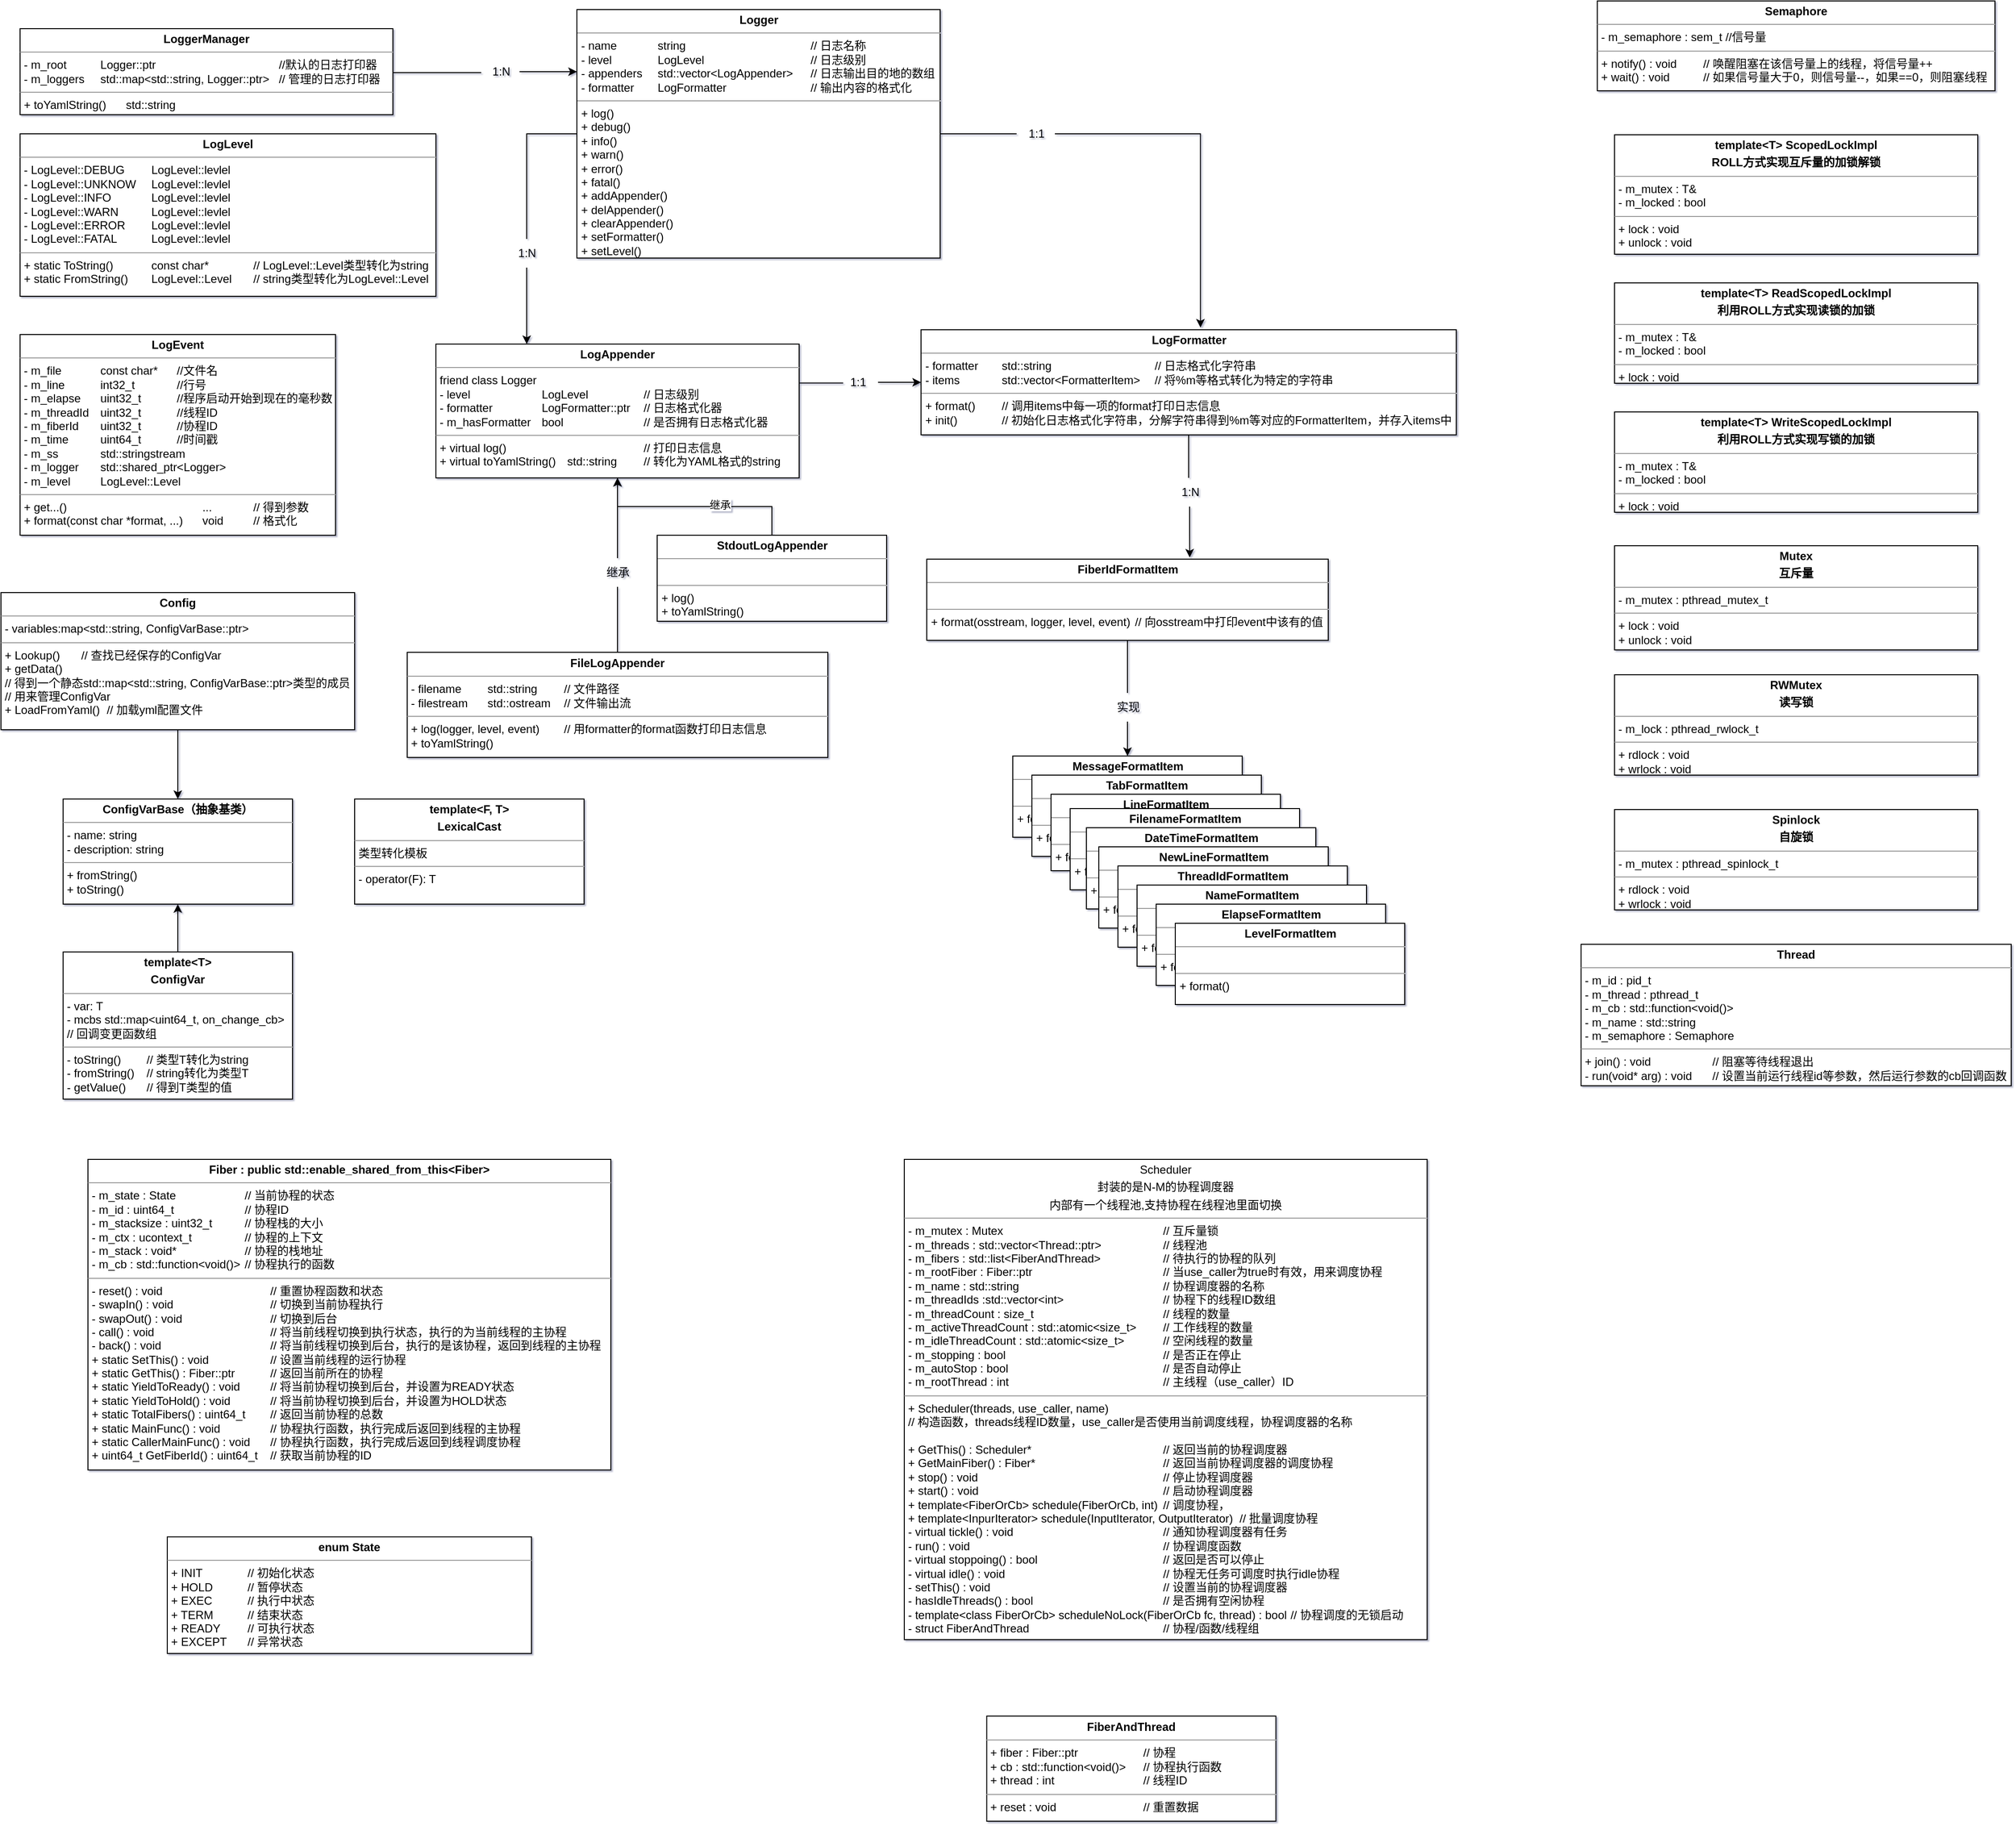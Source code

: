 <mxfile version="20.2.7" type="device"><diagram id="KkgkwfkMu3f5VDKFtasJ" name="第 1 页"><mxGraphModel dx="1965" dy="430" grid="0" gridSize="10" guides="1" tooltips="1" connect="1" arrows="1" fold="1" page="1" pageScale="1" pageWidth="827" pageHeight="1169" background="none" math="0" shadow="1"><root><mxCell id="0"/><mxCell id="1" parent="0"/><mxCell id="TZhNNvtxlJ9Ll0F7ZLfb-79" style="edgeStyle=orthogonalEdgeStyle;rounded=0;orthogonalLoop=1;jettySize=auto;html=1;entryX=0.25;entryY=0;entryDx=0;entryDy=0;startArrow=none;" parent="1" source="TZhNNvtxlJ9Ll0F7ZLfb-71" target="TZhNNvtxlJ9Ll0F7ZLfb-7" edge="1"><mxGeometry relative="1" as="geometry"><Array as="points"><mxPoint x="-245.5" y="366"/></Array></mxGeometry></mxCell><mxCell id="TZhNNvtxlJ9Ll0F7ZLfb-6" value="&lt;p style=&quot;margin:0px;margin-top:4px;text-align:center;&quot;&gt;&lt;b&gt;Logger&lt;/b&gt;&lt;/p&gt;&lt;hr size=&quot;1&quot;&gt;&lt;p style=&quot;margin:0px;margin-left:4px;&quot;&gt;- name&lt;span style=&quot;white-space: pre;&quot;&gt;&#9;&lt;/span&gt;&lt;span style=&quot;white-space: pre;&quot;&gt;&#9;&lt;/span&gt;string&lt;span style=&quot;white-space: pre;&quot;&gt;&#9;&lt;/span&gt;&lt;span style=&quot;white-space: pre;&quot;&gt;&#9;&lt;/span&gt;&lt;span style=&quot;white-space: pre;&quot;&gt;&#9;&lt;/span&gt;&lt;span style=&quot;white-space: pre;&quot;&gt;&#9;&lt;/span&gt;&lt;span style=&quot;white-space: pre;&quot;&gt;&#9;&lt;/span&gt;// 日志名称&lt;br&gt;- level&lt;span style=&quot;white-space: pre;&quot;&gt;&#9;&lt;/span&gt;&lt;span style=&quot;white-space: pre;&quot;&gt;&#9;&lt;/span&gt;LogLevel&lt;span style=&quot;white-space: pre;&quot;&gt;&#9;&lt;/span&gt;&lt;span style=&quot;white-space: pre;&quot;&gt;&#9;&lt;/span&gt;&lt;span style=&quot;white-space: pre;&quot;&gt;&#9;&lt;/span&gt;&lt;span style=&quot;white-space: pre;&quot;&gt;&#9;&lt;/span&gt;&lt;span style=&quot;white-space: pre;&quot;&gt;&#9;&lt;/span&gt;// 日志级别&lt;br&gt;- appenders&lt;span style=&quot;white-space: pre;&quot;&gt;&#9;&lt;/span&gt;std::vector&amp;lt;LogAppender&amp;gt;&lt;span style=&quot;white-space: pre;&quot;&gt;&#9;&lt;/span&gt;// 日志输出目的地的数组&lt;/p&gt;&lt;p style=&quot;margin:0px;margin-left:4px;&quot;&gt;- formatter&lt;span style=&quot;white-space: pre;&quot;&gt;&#9;&lt;/span&gt;LogFormatter&lt;span style=&quot;white-space: pre;&quot;&gt;&#9;&lt;/span&gt;&lt;span style=&quot;white-space: pre;&quot;&gt;&#9;&lt;/span&gt;&lt;span style=&quot;white-space: pre;&quot;&gt;&#9;&lt;/span&gt;&lt;span style=&quot;white-space: pre;&quot;&gt;&#9;&lt;/span&gt;// 输出内容的格式化&lt;/p&gt;&lt;hr size=&quot;1&quot;&gt;&lt;p style=&quot;margin:0px;margin-left:4px;&quot;&gt;+ log()&lt;br&gt;+ debug()&lt;/p&gt;&lt;p style=&quot;margin:0px;margin-left:4px;&quot;&gt;+ info()&lt;/p&gt;&lt;p style=&quot;margin:0px;margin-left:4px;&quot;&gt;+ warn()&lt;/p&gt;&lt;p style=&quot;margin:0px;margin-left:4px;&quot;&gt;+ error()&lt;/p&gt;&lt;p style=&quot;margin:0px;margin-left:4px;&quot;&gt;+ fatal()&lt;/p&gt;&lt;p style=&quot;margin:0px;margin-left:4px;&quot;&gt;+ addAppender()&lt;/p&gt;&lt;p style=&quot;margin:0px;margin-left:4px;&quot;&gt;+ delAppender()&lt;/p&gt;&lt;p style=&quot;margin:0px;margin-left:4px;&quot;&gt;+ clearAppender()&lt;/p&gt;&lt;p style=&quot;margin:0px;margin-left:4px;&quot;&gt;+ setFormatter()&lt;/p&gt;&lt;p style=&quot;margin:0px;margin-left:4px;&quot;&gt;+ setLevel()&lt;/p&gt;" style="verticalAlign=top;align=left;overflow=fill;fontSize=12;fontFamily=Helvetica;html=1;" parent="1" vertex="1"><mxGeometry x="-193.5" y="26" width="380" height="260" as="geometry"/></mxCell><mxCell id="TZhNNvtxlJ9Ll0F7ZLfb-7" value="&lt;p style=&quot;margin:0px;margin-top:4px;text-align:center;&quot;&gt;&lt;b&gt;LogAppender&lt;/b&gt;&lt;/p&gt;&lt;hr size=&quot;1&quot;&gt;&lt;p style=&quot;margin:0px;margin-left:4px;&quot;&gt;friend class Logger&lt;br&gt;&lt;/p&gt;&lt;p style=&quot;margin:0px;margin-left:4px;&quot;&gt;- level&lt;span style=&quot;white-space: pre;&quot;&gt;&#9;&lt;/span&gt;&lt;span style=&quot;white-space: pre;&quot;&gt;&#9;&lt;/span&gt;&lt;span style=&quot;white-space: pre;&quot;&gt;&#9;&lt;/span&gt;LogLevel&lt;span style=&quot;white-space: pre;&quot;&gt;&#9;&lt;/span&gt;&lt;span style=&quot;white-space: pre;&quot;&gt;&#9;&lt;/span&gt;&lt;span style=&quot;white-space: pre;&quot;&gt;&#9;&lt;/span&gt;// 日志级别&lt;br&gt;&lt;span style=&quot;background-color: initial;&quot;&gt;- formatter&lt;span style=&quot;white-space: pre;&quot;&gt;&#9;&lt;/span&gt;&lt;span style=&quot;white-space: pre;&quot;&gt;&#9;&lt;/span&gt;LogFormatter::ptr&lt;span style=&quot;white-space: pre;&quot;&gt;&#9;&lt;/span&gt;// 日志格式化器&lt;/span&gt;&lt;br&gt;&lt;/p&gt;&lt;p style=&quot;margin:0px;margin-left:4px;&quot;&gt;-&amp;nbsp;m_hasFormatter&lt;span style=&quot;white-space: pre;&quot;&gt;&#9;&lt;/span&gt;bool&lt;span style=&quot;white-space: pre;&quot;&gt;&#9;&lt;/span&gt;&lt;span style=&quot;white-space: pre;&quot;&gt;&#9;&lt;/span&gt;&lt;span style=&quot;white-space: pre;&quot;&gt;&#9;&lt;/span&gt;&lt;span style=&quot;white-space: pre;&quot;&gt;&#9;&lt;/span&gt;// 是否拥有日志格式化器&lt;/p&gt;&lt;hr size=&quot;1&quot;&gt;&lt;p style=&quot;margin:0px;margin-left:4px;&quot;&gt;+ virtual log()&lt;span style=&quot;white-space: pre;&quot;&gt;&#9;&lt;/span&gt;&lt;span style=&quot;white-space: pre;&quot;&gt;&#9;&lt;/span&gt;&lt;span style=&quot;white-space: pre;&quot;&gt;&#9;&lt;/span&gt;&lt;span style=&quot;white-space: pre;&quot;&gt;&#9;&lt;/span&gt;&lt;span style=&quot;white-space: pre;&quot;&gt;&#9;&lt;/span&gt;&lt;span style=&quot;white-space: pre;&quot;&gt;&#9;&lt;/span&gt;// 打印日志信息&lt;br&gt;+ virtual toYamlString()&lt;span style=&quot;white-space: pre;&quot;&gt;&#9;&lt;/span&gt;std::string&lt;span style=&quot;white-space: pre;&quot;&gt;&#9;&lt;/span&gt;// 转化为YAML格式的string&lt;/p&gt;" style="verticalAlign=top;align=left;overflow=fill;fontSize=12;fontFamily=Helvetica;html=1;" parent="1" vertex="1"><mxGeometry x="-341" y="376" width="380" height="140" as="geometry"/></mxCell><mxCell id="TZhNNvtxlJ9Ll0F7ZLfb-123" style="edgeStyle=orthogonalEdgeStyle;rounded=0;orthogonalLoop=1;jettySize=auto;html=1;entryX=0.655;entryY=-0.02;entryDx=0;entryDy=0;entryPerimeter=0;startArrow=none;" parent="1" source="TZhNNvtxlJ9Ll0F7ZLfb-113" target="TZhNNvtxlJ9Ll0F7ZLfb-32" edge="1"><mxGeometry relative="1" as="geometry"/></mxCell><mxCell id="TZhNNvtxlJ9Ll0F7ZLfb-8" value="&lt;p style=&quot;margin:0px;margin-top:4px;text-align:center;&quot;&gt;&lt;b&gt;LogFormatter&lt;/b&gt;&lt;/p&gt;&lt;hr size=&quot;1&quot;&gt;&lt;p style=&quot;margin:0px;margin-left:4px;&quot;&gt;- formatter&lt;span style=&quot;white-space: pre;&quot;&gt;&#9;&lt;/span&gt;std::string&lt;span style=&quot;white-space: pre;&quot;&gt;&#9;&lt;/span&gt;&lt;span style=&quot;white-space: pre;&quot;&gt;&#9;&lt;/span&gt;&lt;span style=&quot;white-space: pre;&quot;&gt;&#9;&lt;span style=&quot;white-space: pre;&quot;&gt;&#9;&lt;/span&gt;/&lt;/span&gt;/ 日志格式化字符串&lt;br&gt;&lt;span style=&quot;background-color: initial;&quot;&gt;- items&lt;span style=&quot;white-space: pre;&quot;&gt;&#9;&lt;span style=&quot;white-space: pre;&quot;&gt;&#9;&lt;/span&gt;&lt;/span&gt;std::vector&amp;lt;FormatterItem&amp;gt;&lt;span style=&quot;white-space: pre;&quot;&gt;&#9;&lt;/span&gt;// 将%m等格式转化为特定的字符串&lt;/span&gt;&lt;br&gt;&lt;/p&gt;&lt;hr size=&quot;1&quot;&gt;&lt;p style=&quot;margin:0px;margin-left:4px;&quot;&gt;+ format()&lt;span style=&quot;white-space: pre;&quot;&gt;&#9;&lt;/span&gt;// 调用items中每一项的format打印日志信息&lt;/p&gt;&lt;p style=&quot;margin:0px;margin-left:4px;&quot;&gt;+ init()&lt;span style=&quot;white-space: pre;&quot;&gt;&#9;&lt;span style=&quot;white-space: pre;&quot;&gt;&#9;&lt;/span&gt;/&lt;/span&gt;/ 初始化日志格式化字符串，分解字符串得到%m等对应的FormatterItem，并存入items中&lt;/p&gt;" style="verticalAlign=top;align=left;overflow=fill;fontSize=12;fontFamily=Helvetica;html=1;" parent="1" vertex="1"><mxGeometry x="166.5" y="361" width="560" height="110" as="geometry"/></mxCell><mxCell id="TZhNNvtxlJ9Ll0F7ZLfb-25" style="edgeStyle=orthogonalEdgeStyle;rounded=0;orthogonalLoop=1;jettySize=auto;html=1;entryX=0.5;entryY=1;entryDx=0;entryDy=0;startArrow=none;" parent="1" source="TZhNNvtxlJ9Ll0F7ZLfb-107" target="TZhNNvtxlJ9Ll0F7ZLfb-7" edge="1"><mxGeometry relative="1" as="geometry"/></mxCell><mxCell id="TZhNNvtxlJ9Ll0F7ZLfb-22" value="&lt;p style=&quot;margin:0px;margin-top:4px;text-align:center;&quot;&gt;&lt;b&gt;FileLogAppender&lt;/b&gt;&lt;/p&gt;&lt;hr size=&quot;1&quot;&gt;&lt;p style=&quot;margin:0px;margin-left:4px;&quot;&gt;- filename&lt;span style=&quot;white-space: pre;&quot;&gt;&#9;&lt;/span&gt;std::string&lt;span style=&quot;white-space: pre;&quot;&gt;&#9;&lt;/span&gt;// 文件路径&lt;/p&gt;&lt;p style=&quot;margin:0px;margin-left:4px;&quot;&gt;- filestream&lt;span style=&quot;white-space: pre;&quot;&gt;&#9;&lt;/span&gt;std::ostream&lt;span style=&quot;white-space: pre;&quot;&gt;&#9;&lt;/span&gt;// 文件输出流&lt;/p&gt;&lt;hr size=&quot;1&quot;&gt;&lt;p style=&quot;margin:0px;margin-left:4px;&quot;&gt;+ log(logger, level, event)&lt;span style=&quot;white-space: pre;&quot;&gt;&#9;&lt;/span&gt;// 用formatter的format函数打印日志信息&lt;br&gt;+ toYamlString()&lt;/p&gt;" style="verticalAlign=top;align=left;overflow=fill;fontSize=12;fontFamily=Helvetica;html=1;" parent="1" vertex="1"><mxGeometry x="-371" y="698.5" width="440" height="110" as="geometry"/></mxCell><mxCell id="TZhNNvtxlJ9Ll0F7ZLfb-24" style="edgeStyle=orthogonalEdgeStyle;rounded=0;orthogonalLoop=1;jettySize=auto;html=1;entryX=0.5;entryY=1;entryDx=0;entryDy=0;" parent="1" source="TZhNNvtxlJ9Ll0F7ZLfb-23" target="TZhNNvtxlJ9Ll0F7ZLfb-7" edge="1"><mxGeometry relative="1" as="geometry"><mxPoint x="-13.5" y="476" as="targetPoint"/></mxGeometry></mxCell><mxCell id="TZhNNvtxlJ9Ll0F7ZLfb-49" value="继承" style="edgeLabel;html=1;align=center;verticalAlign=middle;resizable=0;points=[];" parent="TZhNNvtxlJ9Ll0F7ZLfb-24" vertex="1" connectable="0"><mxGeometry x="0.181" y="-2" relative="1" as="geometry"><mxPoint x="46" as="offset"/></mxGeometry></mxCell><mxCell id="TZhNNvtxlJ9Ll0F7ZLfb-23" value="&lt;p style=&quot;margin:0px;margin-top:4px;text-align:center;&quot;&gt;&lt;b&gt;StdoutLogAppender&lt;/b&gt;&lt;/p&gt;&lt;hr size=&quot;1&quot;&gt;&lt;p style=&quot;margin:0px;margin-left:4px;&quot;&gt;&lt;br&gt;&lt;/p&gt;&lt;hr size=&quot;1&quot;&gt;&lt;p style=&quot;margin:0px;margin-left:4px;&quot;&gt;+ log()&lt;br&gt;+ toYamlString()&lt;/p&gt;" style="verticalAlign=top;align=left;overflow=fill;fontSize=12;fontFamily=Helvetica;html=1;" parent="1" vertex="1"><mxGeometry x="-109.5" y="576" width="240" height="90" as="geometry"/></mxCell><mxCell id="TZhNNvtxlJ9Ll0F7ZLfb-32" value="&lt;p style=&quot;margin:0px;margin-top:4px;text-align:center;&quot;&gt;&lt;b&gt;FiberIdFormatItem&lt;/b&gt;&lt;br&gt;&lt;/p&gt;&lt;hr size=&quot;1&quot;&gt;&lt;p style=&quot;margin:0px;margin-left:4px;&quot;&gt;&lt;br&gt;&lt;/p&gt;&lt;hr size=&quot;1&quot;&gt;&lt;p style=&quot;margin:0px;margin-left:4px;&quot;&gt;+ format&lt;span style=&quot;background-color: initial;&quot;&gt;(osstream, logger, level, event)&lt;span style=&quot;white-space: pre;&quot;&gt;&#9;&lt;/span&gt;// 向osstream中打印event中该有的值&lt;/span&gt;&lt;/p&gt;" style="verticalAlign=top;align=left;overflow=fill;fontSize=12;fontFamily=Helvetica;html=1;" parent="1" vertex="1"><mxGeometry x="172.5" y="601" width="420" height="85" as="geometry"/></mxCell><mxCell id="TZhNNvtxlJ9Ll0F7ZLfb-36" value="&lt;p style=&quot;margin:0px;margin-top:4px;text-align:center;&quot;&gt;&lt;b&gt;&lt;span style=&quot;text-align: left;&quot;&gt;MessageFormatItem&lt;/span&gt;&lt;br&gt;&lt;/b&gt;&lt;/p&gt;&lt;hr size=&quot;1&quot;&gt;&lt;p style=&quot;margin:0px;margin-left:4px;&quot;&gt;&lt;br&gt;&lt;/p&gt;&lt;hr size=&quot;1&quot;&gt;&lt;p style=&quot;margin:0px;margin-left:4px;&quot;&gt;+ format()&lt;/p&gt;" style="verticalAlign=top;align=left;overflow=fill;fontSize=12;fontFamily=Helvetica;html=1;" parent="1" vertex="1"><mxGeometry x="262.5" y="807" width="240" height="85" as="geometry"/></mxCell><mxCell id="TZhNNvtxlJ9Ll0F7ZLfb-37" value="&lt;p style=&quot;margin:0px;margin-top:4px;text-align:center;&quot;&gt;&lt;b&gt;TabFormatItem&lt;/b&gt;&lt;br&gt;&lt;/p&gt;&lt;hr size=&quot;1&quot;&gt;&lt;p style=&quot;margin:0px;margin-left:4px;&quot;&gt;&lt;br&gt;&lt;/p&gt;&lt;hr size=&quot;1&quot;&gt;&lt;p style=&quot;margin:0px;margin-left:4px;&quot;&gt;+ format()&lt;/p&gt;" style="verticalAlign=top;align=left;overflow=fill;fontSize=12;fontFamily=Helvetica;html=1;" parent="1" vertex="1"><mxGeometry x="282.5" y="827" width="240" height="85" as="geometry"/></mxCell><mxCell id="TZhNNvtxlJ9Ll0F7ZLfb-38" value="&lt;p style=&quot;margin:0px;margin-top:4px;text-align:center;&quot;&gt;&lt;b&gt;LineFormatItem&lt;/b&gt;&lt;br&gt;&lt;/p&gt;&lt;hr size=&quot;1&quot;&gt;&lt;p style=&quot;margin:0px;margin-left:4px;&quot;&gt;&lt;br&gt;&lt;/p&gt;&lt;hr size=&quot;1&quot;&gt;&lt;p style=&quot;margin:0px;margin-left:4px;&quot;&gt;+ format()&lt;/p&gt;" style="verticalAlign=top;align=left;overflow=fill;fontSize=12;fontFamily=Helvetica;html=1;" parent="1" vertex="1"><mxGeometry x="302.5" y="847" width="240" height="80" as="geometry"/></mxCell><mxCell id="TZhNNvtxlJ9Ll0F7ZLfb-39" value="&lt;p style=&quot;margin:0px;margin-top:4px;text-align:center;&quot;&gt;&lt;b&gt;FilenameFormatItem&lt;/b&gt;&lt;br&gt;&lt;/p&gt;&lt;hr size=&quot;1&quot;&gt;&lt;p style=&quot;margin:0px;margin-left:4px;&quot;&gt;&lt;br&gt;&lt;/p&gt;&lt;hr size=&quot;1&quot;&gt;&lt;p style=&quot;margin:0px;margin-left:4px;&quot;&gt;+ format()&lt;/p&gt;" style="verticalAlign=top;align=left;overflow=fill;fontSize=12;fontFamily=Helvetica;html=1;" parent="1" vertex="1"><mxGeometry x="322.5" y="862" width="240" height="85" as="geometry"/></mxCell><mxCell id="TZhNNvtxlJ9Ll0F7ZLfb-40" value="&lt;p style=&quot;margin:0px;margin-top:4px;text-align:center;&quot;&gt;&lt;b&gt;DateTimeFormatItem&lt;/b&gt;&lt;br&gt;&lt;/p&gt;&lt;hr size=&quot;1&quot;&gt;&lt;p style=&quot;margin:0px;margin-left:4px;&quot;&gt;&lt;br&gt;&lt;/p&gt;&lt;hr size=&quot;1&quot;&gt;&lt;p style=&quot;margin:0px;margin-left:4px;&quot;&gt;+ format()&lt;/p&gt;" style="verticalAlign=top;align=left;overflow=fill;fontSize=12;fontFamily=Helvetica;html=1;" parent="1" vertex="1"><mxGeometry x="339.5" y="882" width="240" height="85" as="geometry"/></mxCell><mxCell id="TZhNNvtxlJ9Ll0F7ZLfb-41" value="&lt;p style=&quot;margin:0px;margin-top:4px;text-align:center;&quot;&gt;&lt;b&gt;NewLineFormatItem&lt;/b&gt;&lt;br&gt;&lt;/p&gt;&lt;hr size=&quot;1&quot;&gt;&lt;p style=&quot;margin:0px;margin-left:4px;&quot;&gt;&lt;br&gt;&lt;/p&gt;&lt;hr size=&quot;1&quot;&gt;&lt;p style=&quot;margin:0px;margin-left:4px;&quot;&gt;+ format()&lt;/p&gt;" style="verticalAlign=top;align=left;overflow=fill;fontSize=12;fontFamily=Helvetica;html=1;" parent="1" vertex="1"><mxGeometry x="352.5" y="902" width="240" height="85" as="geometry"/></mxCell><mxCell id="TZhNNvtxlJ9Ll0F7ZLfb-42" value="&lt;p style=&quot;margin:0px;margin-top:4px;text-align:center;&quot;&gt;&lt;b&gt;ThreadIdFormatItem&lt;/b&gt;&lt;br&gt;&lt;/p&gt;&lt;hr size=&quot;1&quot;&gt;&lt;p style=&quot;margin:0px;margin-left:4px;&quot;&gt;&lt;br&gt;&lt;/p&gt;&lt;hr size=&quot;1&quot;&gt;&lt;p style=&quot;margin:0px;margin-left:4px;&quot;&gt;+ format()&lt;/p&gt;" style="verticalAlign=top;align=left;overflow=fill;fontSize=12;fontFamily=Helvetica;html=1;" parent="1" vertex="1"><mxGeometry x="372.5" y="922" width="240" height="85" as="geometry"/></mxCell><mxCell id="TZhNNvtxlJ9Ll0F7ZLfb-43" value="&lt;p style=&quot;margin:0px;margin-top:4px;text-align:center;&quot;&gt;&lt;b&gt;NameFormatItem&lt;/b&gt;&lt;br&gt;&lt;/p&gt;&lt;hr size=&quot;1&quot;&gt;&lt;p style=&quot;margin:0px;margin-left:4px;&quot;&gt;&lt;br&gt;&lt;/p&gt;&lt;hr size=&quot;1&quot;&gt;&lt;p style=&quot;margin:0px;margin-left:4px;&quot;&gt;+ format()&lt;/p&gt;" style="verticalAlign=top;align=left;overflow=fill;fontSize=12;fontFamily=Helvetica;html=1;" parent="1" vertex="1"><mxGeometry x="392.5" y="942" width="240" height="85" as="geometry"/></mxCell><mxCell id="TZhNNvtxlJ9Ll0F7ZLfb-44" value="&lt;p style=&quot;margin:0px;margin-top:4px;text-align:center;&quot;&gt;&lt;b&gt;ElapseFormatItem&lt;/b&gt;&lt;br&gt;&lt;/p&gt;&lt;hr size=&quot;1&quot;&gt;&lt;p style=&quot;margin:0px;margin-left:4px;&quot;&gt;&lt;br&gt;&lt;/p&gt;&lt;hr size=&quot;1&quot;&gt;&lt;p style=&quot;margin:0px;margin-left:4px;&quot;&gt;+ format()&lt;/p&gt;" style="verticalAlign=top;align=left;overflow=fill;fontSize=12;fontFamily=Helvetica;html=1;" parent="1" vertex="1"><mxGeometry x="412.5" y="962" width="240" height="85" as="geometry"/></mxCell><mxCell id="TZhNNvtxlJ9Ll0F7ZLfb-45" value="&lt;p style=&quot;margin:0px;margin-top:4px;text-align:center;&quot;&gt;&lt;b&gt;LevelFormatItem&lt;/b&gt;&lt;br&gt;&lt;/p&gt;&lt;hr size=&quot;1&quot;&gt;&lt;p style=&quot;margin:0px;margin-left:4px;&quot;&gt;&lt;br&gt;&lt;/p&gt;&lt;hr size=&quot;1&quot;&gt;&lt;p style=&quot;margin:0px;margin-left:4px;&quot;&gt;+ format()&lt;/p&gt;" style="verticalAlign=top;align=left;overflow=fill;fontSize=12;fontFamily=Helvetica;html=1;" parent="1" vertex="1"><mxGeometry x="432.5" y="982" width="240" height="85" as="geometry"/></mxCell><mxCell id="TZhNNvtxlJ9Ll0F7ZLfb-50" value="&lt;p style=&quot;margin:0px;margin-top:4px;text-align:center;&quot;&gt;&lt;b&gt;ConfigVarBase（抽象基类）&lt;/b&gt;&lt;/p&gt;&lt;hr size=&quot;1&quot;&gt;&lt;p style=&quot;margin:0px;margin-left:4px;&quot;&gt;- name: string&lt;br&gt;- description: string&lt;br&gt;&lt;/p&gt;&lt;hr size=&quot;1&quot;&gt;&lt;p style=&quot;margin:0px;margin-left:4px;&quot;&gt;+ fromString()&lt;br&gt;&lt;/p&gt;&lt;p style=&quot;margin:0px;margin-left:4px;&quot;&gt;+ toString()&lt;/p&gt;" style="verticalAlign=top;align=left;overflow=fill;fontSize=12;fontFamily=Helvetica;html=1;" parent="1" vertex="1"><mxGeometry x="-731" y="852" width="240" height="110" as="geometry"/></mxCell><mxCell id="TZhNNvtxlJ9Ll0F7ZLfb-125" style="edgeStyle=orthogonalEdgeStyle;rounded=0;orthogonalLoop=1;jettySize=auto;html=1;exitX=0.5;exitY=0;exitDx=0;exitDy=0;entryX=0.5;entryY=1;entryDx=0;entryDy=0;" parent="1" source="TZhNNvtxlJ9Ll0F7ZLfb-51" target="TZhNNvtxlJ9Ll0F7ZLfb-50" edge="1"><mxGeometry relative="1" as="geometry"/></mxCell><mxCell id="TZhNNvtxlJ9Ll0F7ZLfb-51" value="&lt;p style=&quot;margin:0px;margin-top:4px;text-align:center;&quot;&gt;&lt;b&gt;template&amp;lt;T&amp;gt;&lt;/b&gt;&lt;/p&gt;&lt;p style=&quot;margin:0px;margin-top:4px;text-align:center;&quot;&gt;&lt;b&gt;ConfigVar&lt;/b&gt;&lt;/p&gt;&lt;hr size=&quot;1&quot;&gt;&lt;p style=&quot;margin:0px;margin-left:4px;&quot;&gt;- var: T&lt;br&gt;&lt;/p&gt;&lt;p style=&quot;margin:0px;margin-left:4px;&quot;&gt;- mcbs std::map&amp;lt;uint64_t, on_change_cb&amp;gt;&lt;br&gt;&lt;/p&gt;&lt;p style=&quot;margin:0px;margin-left:4px;&quot;&gt;// 回调变更函数组&lt;/p&gt;&lt;hr size=&quot;1&quot;&gt;&lt;p style=&quot;margin:0px;margin-left:4px;&quot;&gt;- toString()&lt;span style=&quot;&quot;&gt;&#9;&lt;span style=&quot;white-space: pre;&quot;&gt;&#9;&lt;/span&gt;&lt;span style=&quot;&quot;&gt;&#9;&lt;/span&gt;&lt;/span&gt;// 类型T转化为string&lt;br&gt;&lt;/p&gt;&lt;p style=&quot;margin:0px;margin-left:4px;&quot;&gt;- fromString()&lt;span style=&quot;&quot;&gt;&#9;&lt;span style=&quot;white-space: pre;&quot;&gt;&#9;&lt;/span&gt;&lt;span style=&quot;&quot;&gt;&#9;&lt;/span&gt;&lt;/span&gt;// string转化为类型T&lt;/p&gt;&lt;p style=&quot;margin:0px;margin-left:4px;&quot;&gt;- getValue()&lt;span style=&quot;&quot;&gt;&#9;&lt;span style=&quot;white-space: pre;&quot;&gt;&#9;&lt;/span&gt;&lt;span style=&quot;&quot;&gt;&#9;&lt;/span&gt;&lt;/span&gt;// 得到T类型的值&lt;/p&gt;&lt;p style=&quot;margin:0px;margin-left:4px;&quot;&gt;&lt;br&gt;&lt;/p&gt;" style="verticalAlign=top;align=left;overflow=fill;fontSize=12;fontFamily=Helvetica;html=1;" parent="1" vertex="1"><mxGeometry x="-731" y="1012" width="240" height="154" as="geometry"/></mxCell><mxCell id="TZhNNvtxlJ9Ll0F7ZLfb-126" style="edgeStyle=orthogonalEdgeStyle;rounded=0;orthogonalLoop=1;jettySize=auto;html=1;" parent="1" source="TZhNNvtxlJ9Ll0F7ZLfb-53" target="TZhNNvtxlJ9Ll0F7ZLfb-50" edge="1"><mxGeometry relative="1" as="geometry"/></mxCell><mxCell id="TZhNNvtxlJ9Ll0F7ZLfb-53" value="&lt;p style=&quot;margin:0px;margin-top:4px;text-align:center;&quot;&gt;&lt;b&gt;Config&lt;/b&gt;&lt;/p&gt;&lt;hr size=&quot;1&quot;&gt;&lt;p style=&quot;margin:0px;margin-left:4px;&quot;&gt;- variables:map&amp;lt;std::string, ConfigVarBase::ptr&amp;gt;&lt;br&gt;&lt;/p&gt;&lt;hr size=&quot;1&quot;&gt;&lt;p style=&quot;margin:0px;margin-left:4px;&quot;&gt;+ Lookup()&lt;span style=&quot;white-space: pre;&quot;&gt;&#9;&lt;/span&gt;// 查找已经保存的Config&lt;span style=&quot;background-color: initial;&quot;&gt;Var&lt;/span&gt;&lt;/p&gt;&lt;p style=&quot;margin:0px;margin-left:4px;&quot;&gt;&lt;span style=&quot;background-color: initial;&quot;&gt;+ getData()&lt;/span&gt;&lt;/p&gt;&lt;p style=&quot;margin:0px;margin-left:4px;&quot;&gt;// 得到一个静态std::map&amp;lt;std::string, ConfigVarBase::ptr&amp;gt;类型的成员&lt;/p&gt;&lt;p style=&quot;margin:0px;margin-left:4px;&quot;&gt;// 用来管理ConfigVar&lt;/p&gt;&lt;p style=&quot;margin:0px;margin-left:4px;&quot;&gt;+ LoadFromYaml()&lt;span style=&quot;white-space: pre;&quot;&gt;&#9;&lt;/span&gt;// 加载yml配置文件&lt;/p&gt;" style="verticalAlign=top;align=left;overflow=fill;fontSize=12;fontFamily=Helvetica;html=1;" parent="1" vertex="1"><mxGeometry x="-796" y="636" width="370" height="143.5" as="geometry"/></mxCell><mxCell id="TZhNNvtxlJ9Ll0F7ZLfb-55" value="&lt;p style=&quot;margin:0px;margin-top:4px;text-align:center;&quot;&gt;&lt;b&gt;template&amp;lt;F, T&amp;gt;&lt;/b&gt;&lt;/p&gt;&lt;p style=&quot;margin:0px;margin-top:4px;text-align:center;&quot;&gt;&lt;b&gt;LexicalCast&lt;/b&gt;&lt;/p&gt;&lt;hr size=&quot;1&quot;&gt;&lt;p style=&quot;margin:0px;margin-left:4px;&quot;&gt;类型转化模板&lt;/p&gt;&lt;hr size=&quot;1&quot;&gt;&lt;p style=&quot;margin:0px;margin-left:4px;&quot;&gt;- operator(F): T&lt;/p&gt;" style="verticalAlign=top;align=left;overflow=fill;fontSize=12;fontFamily=Helvetica;html=1;" parent="1" vertex="1"><mxGeometry x="-426" y="852" width="240" height="110" as="geometry"/></mxCell><mxCell id="TZhNNvtxlJ9Ll0F7ZLfb-57" value="&lt;p style=&quot;margin:0px;margin-top:4px;text-align:center;&quot;&gt;&lt;b&gt;LogLevel&lt;/b&gt;&lt;/p&gt;&lt;hr size=&quot;1&quot;&gt;&lt;p style=&quot;margin:0px;margin-left:4px;&quot;&gt;- LogLevel::DEBUG&amp;nbsp;&lt;span style=&quot;white-space: pre;&quot;&gt;&#9;&lt;/span&gt;LogLevel::levlel&lt;br&gt;&lt;/p&gt;&lt;p style=&quot;margin:0px;margin-left:4px;&quot;&gt;- LogLevel::UNKNOW&amp;nbsp;&lt;span style=&quot;white-space: pre;&quot;&gt;&#9;&lt;/span&gt;LogLevel::levlel&lt;br&gt;&lt;/p&gt;&lt;p style=&quot;margin:0px;margin-left:4px;&quot;&gt;- LogLevel::INFO&amp;nbsp;&lt;span style=&quot;white-space: pre;&quot;&gt;&#9;&lt;/span&gt;&lt;span style=&quot;white-space: pre;&quot;&gt;&#9;&lt;/span&gt;LogLevel::levlel&lt;br&gt;&lt;/p&gt;&lt;p style=&quot;margin:0px;margin-left:4px;&quot;&gt;- LogLevel::WARN&lt;span style=&quot;white-space: pre;&quot;&gt;&#9;&lt;/span&gt;&amp;nbsp;&lt;span style=&quot;white-space: pre;&quot;&gt;&#9;&lt;/span&gt;LogLevel::levlel&lt;br&gt;&lt;/p&gt;&lt;p style=&quot;margin:0px;margin-left:4px;&quot;&gt;- LogLevel::ERROR&lt;span style=&quot;white-space: pre;&quot;&gt;&#9;&lt;/span&gt;LogLevel::levlel&lt;br&gt;&lt;/p&gt;&lt;p style=&quot;margin:0px;margin-left:4px;&quot;&gt;- LogLevel::FATAL&amp;nbsp;&lt;span style=&quot;white-space: pre;&quot;&gt;&#9;&lt;span style=&quot;white-space: pre;&quot;&gt;&#9;&lt;/span&gt;&lt;/span&gt;LogLevel::levlel&lt;br&gt;&lt;/p&gt;&lt;hr size=&quot;1&quot;&gt;&lt;p style=&quot;margin:0px;margin-left:4px;&quot;&gt;+ static ToString()&lt;span style=&quot;white-space: pre;&quot;&gt;&#9;&lt;span style=&quot;white-space: pre;&quot;&gt;&#9;&lt;/span&gt;&lt;/span&gt;const char*&lt;span style=&quot;white-space: pre;&quot;&gt;&#9;&lt;/span&gt;&lt;span style=&quot;white-space: pre;&quot;&gt;&#9;&lt;/span&gt;// LogLevel::Level类型转化为string&lt;/p&gt;&lt;p style=&quot;margin:0px;margin-left:4px;&quot;&gt;+ static FromString()&lt;span style=&quot;white-space: pre;&quot;&gt;&#9;&lt;/span&gt;LogLevel::Level&lt;span style=&quot;white-space: pre;&quot;&gt;&#9;&lt;/span&gt;// string类型转化为LogLevel::Level&lt;/p&gt;" style="verticalAlign=top;align=left;overflow=fill;fontSize=12;fontFamily=Helvetica;html=1;" parent="1" vertex="1"><mxGeometry x="-776" y="156" width="435" height="170" as="geometry"/></mxCell><mxCell id="TZhNNvtxlJ9Ll0F7ZLfb-58" value="&lt;p style=&quot;margin:0px;margin-top:4px;text-align:center;&quot;&gt;&lt;b&gt;LogEvent&lt;/b&gt;&lt;/p&gt;&lt;hr size=&quot;1&quot;&gt;&lt;p style=&quot;margin:0px;margin-left:4px;&quot;&gt;-&amp;nbsp;&lt;span style=&quot;background-color: initial;&quot;&gt;m_file&lt;span style=&quot;white-space: pre;&quot;&gt;&#9;&lt;/span&gt;&lt;span style=&quot;white-space: pre;&quot;&gt;&#9;&lt;/span&gt;const char*&amp;nbsp; &amp;nbsp;&lt;span style=&quot;&quot;&gt;&#9;&lt;span style=&quot;white-space: pre;&quot;&gt;&#9;&lt;/span&gt;&lt;/span&gt;//文件名&lt;/span&gt;&lt;/p&gt;&lt;p style=&quot;margin:0px;margin-left:4px;&quot;&gt;- m_line&amp;nbsp;&lt;span style=&quot;&quot;&gt;&#9;&lt;span style=&quot;white-space: pre;&quot;&gt;&#9;&lt;/span&gt;&lt;span style=&quot;white-space: pre;&quot;&gt;&#9;&lt;/span&gt;&lt;/span&gt;int32_t&amp;nbsp; &amp;nbsp; &amp;nbsp;&lt;span style=&quot;white-space: pre;&quot;&gt;&#9;&lt;/span&gt;//行号&lt;/p&gt;&lt;p style=&quot;margin:0px;margin-left:4px;&quot;&gt;- m_elapse&lt;span style=&quot;&quot;&gt;&#9;&lt;span style=&quot;white-space: pre;&quot;&gt;&#9;&lt;/span&gt;&lt;/span&gt;uint32_t&amp;nbsp; &lt;span style=&quot;white-space: pre;&quot;&gt;&#9;&lt;span style=&quot;white-space: pre;&quot;&gt;&#9;&lt;/span&gt;&lt;/span&gt;//程序启动开始到现在的毫秒数&lt;/p&gt;&lt;p style=&quot;margin:0px;margin-left:4px;&quot;&gt;- m_threadId&lt;span style=&quot;&quot;&gt;&#9;&lt;span style=&quot;white-space: pre;&quot;&gt;&#9;&lt;/span&gt;&lt;/span&gt;uint32_t&amp;nbsp; &amp;nbsp;&lt;span style=&quot;white-space: pre;&quot;&gt;&#9;&lt;/span&gt;//线程ID&lt;/p&gt;&lt;p style=&quot;margin:0px;margin-left:4px;&quot;&gt;- m_fiberId &lt;span style=&quot;white-space: pre;&quot;&gt;&#9;&lt;/span&gt;uint32_t&lt;span style=&quot;&quot;&gt;&#9;&lt;span style=&quot;white-space: pre;&quot;&gt;&#9;&lt;span style=&quot;white-space: pre;&quot;&gt;&#9;&lt;/span&gt;&lt;/span&gt;&lt;/span&gt;//协程ID&lt;/p&gt;&lt;p style=&quot;margin:0px;margin-left:4px;&quot;&gt;- m_time&amp;nbsp;&lt;span style=&quot;&quot;&gt;&#9;&lt;span style=&quot;white-space: pre;&quot;&gt;&#9;&lt;/span&gt;&lt;/span&gt;uint64_t&lt;span style=&quot;&quot;&gt;&#9;&lt;span style=&quot;white-space: pre;&quot;&gt;&#9;&lt;span style=&quot;white-space: pre;&quot;&gt;&#9;&lt;/span&gt;&lt;/span&gt;&lt;/span&gt;//时间戳&lt;/p&gt;&lt;p style=&quot;margin:0px;margin-left:4px;&quot;&gt;- m_ss&lt;span style=&quot;&quot;&gt;&#9;&lt;span style=&quot;white-space: pre;&quot;&gt;&#9;&lt;/span&gt;&lt;span style=&quot;white-space: pre;&quot;&gt;&#9;&lt;/span&gt;&lt;/span&gt;std::stringstream&lt;/p&gt;&lt;p style=&quot;margin:0px;margin-left:4px;&quot;&gt;- m_logger&lt;span style=&quot;&quot;&gt;&#9;&lt;span style=&quot;white-space: pre;&quot;&gt;&#9;&lt;/span&gt;&lt;/span&gt;std::shared_ptr&amp;lt;Logger&amp;gt;&lt;/p&gt;&lt;p style=&quot;margin:0px;margin-left:4px;&quot;&gt;- m_level&lt;span style=&quot;&quot;&gt;&#9;&lt;span style=&quot;white-space: pre;&quot;&gt;&#9;&lt;/span&gt;&lt;/span&gt;LogLevel::Level&lt;/p&gt;&lt;hr size=&quot;1&quot;&gt;&lt;p style=&quot;margin:0px;margin-left:4px;&quot;&gt;+ get...()&lt;span style=&quot;&quot;&gt;&#9;&lt;span style=&quot;white-space: pre;&quot;&gt;&#9;&lt;/span&gt;&lt;span style=&quot;white-space: pre;&quot;&gt;&#9;&lt;/span&gt;&lt;span style=&quot;white-space: pre;&quot;&gt;&#9;&lt;span style=&quot;white-space: pre;&quot;&gt;&#9;&lt;/span&gt;&lt;span style=&quot;white-space: pre;&quot;&gt;&#9;&lt;/span&gt;&lt;span style=&quot;white-space: pre;&quot;&gt;&#9;&lt;/span&gt;&lt;/span&gt;&lt;/span&gt;...&lt;span style=&quot;white-space: pre;&quot;&gt;&#9;&lt;/span&gt;&lt;span style=&quot;white-space: pre;&quot;&gt;&#9;&lt;/span&gt;// 得到参数&lt;/p&gt;&lt;p style=&quot;margin:0px;margin-left:4px;&quot;&gt;+ format(const char *format, ...)&lt;span style=&quot;white-space: pre;&quot;&gt;&#9;&lt;/span&gt;void&lt;span style=&quot;white-space: pre;&quot;&gt;&#9;&lt;/span&gt;&lt;span style=&quot;white-space: pre;&quot;&gt;&#9;&lt;/span&gt;// 格式化&lt;span style=&quot;&quot;&gt;&lt;/span&gt;&lt;/p&gt;" style="verticalAlign=top;align=left;overflow=fill;fontSize=12;fontFamily=Helvetica;html=1;" parent="1" vertex="1"><mxGeometry x="-776" y="366" width="330" height="210" as="geometry"/></mxCell><mxCell id="TZhNNvtxlJ9Ll0F7ZLfb-73" style="edgeStyle=orthogonalEdgeStyle;rounded=0;orthogonalLoop=1;jettySize=auto;html=1;entryX=0;entryY=0.5;entryDx=0;entryDy=0;" parent="1" source="TZhNNvtxlJ9Ll0F7ZLfb-68" target="TZhNNvtxlJ9Ll0F7ZLfb-8" edge="1"><mxGeometry relative="1" as="geometry"/></mxCell><mxCell id="TZhNNvtxlJ9Ll0F7ZLfb-68" value="&amp;nbsp; &amp;nbsp; &amp;nbsp;1:1" style="text;html=1;align=center;verticalAlign=middle;resizable=0;points=[];autosize=1;strokeColor=none;fillColor=none;" parent="1" vertex="1"><mxGeometry x="61.5" y="401" width="60" height="30" as="geometry"/></mxCell><mxCell id="TZhNNvtxlJ9Ll0F7ZLfb-70" value="" style="edgeStyle=orthogonalEdgeStyle;rounded=0;orthogonalLoop=1;jettySize=auto;html=1;entryX=0.393;entryY=0.523;entryDx=0;entryDy=0;entryPerimeter=0;endArrow=none;" parent="1" source="TZhNNvtxlJ9Ll0F7ZLfb-7" target="TZhNNvtxlJ9Ll0F7ZLfb-68" edge="1"><mxGeometry relative="1" as="geometry"><mxPoint x="-43.5" y="416" as="sourcePoint"/><mxPoint x="166.5" y="416" as="targetPoint"/><Array as="points"><mxPoint x="-33.5" y="417"/><mxPoint x="-33.5" y="417"/></Array></mxGeometry></mxCell><mxCell id="TZhNNvtxlJ9Ll0F7ZLfb-88" style="edgeStyle=orthogonalEdgeStyle;rounded=0;orthogonalLoop=1;jettySize=auto;html=1;entryX=0;entryY=0.25;entryDx=0;entryDy=0;startArrow=none;" parent="1" source="TZhNNvtxlJ9Ll0F7ZLfb-89" target="TZhNNvtxlJ9Ll0F7ZLfb-6" edge="1"><mxGeometry relative="1" as="geometry"/></mxCell><mxCell id="TZhNNvtxlJ9Ll0F7ZLfb-75" value="&lt;p style=&quot;margin:0px;margin-top:4px;text-align:center;&quot;&gt;&lt;b&gt;LoggerManager&lt;/b&gt;&lt;br&gt;&lt;/p&gt;&lt;hr size=&quot;1&quot;&gt;&lt;p style=&quot;margin:0px;margin-left:4px;&quot;&gt;- m_root&lt;span style=&quot;&quot;&gt;&#9;&lt;span style=&quot;white-space: pre;&quot;&gt;&#9;&lt;/span&gt;&lt;span style=&quot;white-space: pre;&quot;&gt;&#9;&lt;/span&gt;&lt;/span&gt;Logger::ptr&lt;span style=&quot;&quot;&gt;&#9;&lt;span style=&quot;white-space: pre;&quot;&gt;&#9;&lt;/span&gt;&lt;span style=&quot;white-space: pre;&quot;&gt;&#9;&lt;/span&gt;&lt;/span&gt;&lt;span style=&quot;&quot;&gt;&#9;&lt;span style=&quot;white-space: pre;&quot;&gt;&#9;&lt;/span&gt;&lt;span style=&quot;white-space: pre;&quot;&gt;&#9;&lt;span style=&quot;white-space: pre;&quot;&gt;&#9;&lt;/span&gt;&lt;/span&gt;&lt;/span&gt;//默认的日志打印器&lt;br&gt;&lt;span style=&quot;background-color: initial;&quot;&gt;- m_loggers &lt;span style=&quot;white-space: pre;&quot;&gt;&#9;&lt;/span&gt;std::map&amp;lt;std::string, Logger::ptr&amp;gt;&lt;span style=&quot;white-space: pre;&quot;&gt;&#9;&lt;/span&gt;// 管理的日志打印器&lt;/span&gt;&lt;/p&gt;&lt;hr size=&quot;1&quot;&gt;&lt;p style=&quot;margin:0px;margin-left:4px;&quot;&gt;+ toYamlString()&lt;span style=&quot;white-space: pre;&quot;&gt;&#9;&lt;/span&gt;std::string&lt;/p&gt;" style="verticalAlign=top;align=left;overflow=fill;fontSize=12;fontFamily=Helvetica;html=1;" parent="1" vertex="1"><mxGeometry x="-776" y="46" width="390" height="90" as="geometry"/></mxCell><mxCell id="TZhNNvtxlJ9Ll0F7ZLfb-71" value="1:N" style="text;html=1;align=center;verticalAlign=middle;resizable=0;points=[];autosize=1;strokeColor=none;fillColor=none;" parent="1" vertex="1"><mxGeometry x="-266" y="266" width="40" height="30" as="geometry"/></mxCell><mxCell id="TZhNNvtxlJ9Ll0F7ZLfb-81" value="" style="edgeStyle=orthogonalEdgeStyle;rounded=0;orthogonalLoop=1;jettySize=auto;html=1;entryX=0.5;entryY=0;entryDx=0;entryDy=0;endArrow=none;" parent="1" source="TZhNNvtxlJ9Ll0F7ZLfb-6" target="TZhNNvtxlJ9Ll0F7ZLfb-71" edge="1"><mxGeometry relative="1" as="geometry"><mxPoint x="-73.5" y="286" as="sourcePoint"/><mxPoint x="-283.5" y="356" as="targetPoint"/><Array as="points"><mxPoint x="-245.5" y="156"/></Array></mxGeometry></mxCell><mxCell id="TZhNNvtxlJ9Ll0F7ZLfb-89" value="1:N" style="text;html=1;align=center;verticalAlign=middle;resizable=0;points=[];autosize=1;strokeColor=none;fillColor=none;" parent="1" vertex="1"><mxGeometry x="-293.5" y="76" width="40" height="30" as="geometry"/></mxCell><mxCell id="TZhNNvtxlJ9Ll0F7ZLfb-96" value="" style="edgeStyle=orthogonalEdgeStyle;rounded=0;orthogonalLoop=1;jettySize=auto;html=1;entryX=-0.002;entryY=0.533;entryDx=0;entryDy=0;endArrow=none;entryPerimeter=0;" parent="1" source="TZhNNvtxlJ9Ll0F7ZLfb-75" target="TZhNNvtxlJ9Ll0F7ZLfb-89" edge="1"><mxGeometry relative="1" as="geometry"><mxPoint x="-373.5" y="91" as="sourcePoint"/><mxPoint x="-193.5" y="91" as="targetPoint"/><Array as="points"><mxPoint x="-353.5" y="92"/><mxPoint x="-353.5" y="92"/></Array></mxGeometry></mxCell><mxCell id="TZhNNvtxlJ9Ll0F7ZLfb-85" value="1:1" style="text;html=1;align=center;verticalAlign=middle;resizable=0;points=[];autosize=1;strokeColor=none;fillColor=none;" parent="1" vertex="1"><mxGeometry x="266.5" y="141" width="40" height="30" as="geometry"/></mxCell><mxCell id="TZhNNvtxlJ9Ll0F7ZLfb-99" value="" style="edgeStyle=orthogonalEdgeStyle;rounded=0;orthogonalLoop=1;jettySize=auto;html=1;endArrow=none;" parent="1" source="TZhNNvtxlJ9Ll0F7ZLfb-6" target="TZhNNvtxlJ9Ll0F7ZLfb-85" edge="1"><mxGeometry relative="1" as="geometry"><mxPoint x="-3.5" y="286" as="sourcePoint"/><mxPoint x="286.5" y="366" as="targetPoint"/></mxGeometry></mxCell><mxCell id="TZhNNvtxlJ9Ll0F7ZLfb-106" style="edgeStyle=orthogonalEdgeStyle;rounded=0;orthogonalLoop=1;jettySize=auto;html=1;entryX=0.522;entryY=-0.021;entryDx=0;entryDy=0;entryPerimeter=0;" parent="1" source="TZhNNvtxlJ9Ll0F7ZLfb-85" target="TZhNNvtxlJ9Ll0F7ZLfb-8" edge="1"><mxGeometry relative="1" as="geometry"><Array as="points"><mxPoint x="458.5" y="156"/></Array></mxGeometry></mxCell><mxCell id="TZhNNvtxlJ9Ll0F7ZLfb-121" style="edgeStyle=orthogonalEdgeStyle;rounded=0;orthogonalLoop=1;jettySize=auto;html=1;entryX=0.5;entryY=0;entryDx=0;entryDy=0;" parent="1" source="TZhNNvtxlJ9Ll0F7ZLfb-117" target="TZhNNvtxlJ9Ll0F7ZLfb-36" edge="1"><mxGeometry relative="1" as="geometry"/></mxCell><mxCell id="TZhNNvtxlJ9Ll0F7ZLfb-117" value="实现" style="text;html=1;align=center;verticalAlign=middle;resizable=0;points=[];autosize=1;strokeColor=none;fillColor=none;" parent="1" vertex="1"><mxGeometry x="357.5" y="741" width="50" height="30" as="geometry"/></mxCell><mxCell id="TZhNNvtxlJ9Ll0F7ZLfb-119" value="" style="edgeStyle=orthogonalEdgeStyle;rounded=0;orthogonalLoop=1;jettySize=auto;html=1;entryX=0.5;entryY=0;entryDx=0;entryDy=0;endArrow=none;" parent="1" source="TZhNNvtxlJ9Ll0F7ZLfb-32" target="TZhNNvtxlJ9Ll0F7ZLfb-117" edge="1"><mxGeometry relative="1" as="geometry"><mxPoint x="382.5" y="686" as="sourcePoint"/><mxPoint x="377.5" y="811" as="targetPoint"/></mxGeometry></mxCell><mxCell id="TZhNNvtxlJ9Ll0F7ZLfb-113" value="1:N" style="text;html=1;align=center;verticalAlign=middle;resizable=0;points=[];autosize=1;strokeColor=none;fillColor=none;" parent="1" vertex="1"><mxGeometry x="427.5" y="516" width="40" height="30" as="geometry"/></mxCell><mxCell id="TZhNNvtxlJ9Ll0F7ZLfb-124" value="" style="edgeStyle=orthogonalEdgeStyle;rounded=0;orthogonalLoop=1;jettySize=auto;html=1;endArrow=none;" parent="1" source="TZhNNvtxlJ9Ll0F7ZLfb-8" edge="1"><mxGeometry relative="1" as="geometry"><mxPoint x="446.5" y="471" as="sourcePoint"/><mxPoint x="446.5" y="516" as="targetPoint"/><Array as="points"><mxPoint x="446.5" y="515"/></Array></mxGeometry></mxCell><mxCell id="TZhNNvtxlJ9Ll0F7ZLfb-107" value="继承" style="text;html=1;align=center;verticalAlign=middle;resizable=0;points=[];autosize=1;strokeColor=none;fillColor=none;" parent="1" vertex="1"><mxGeometry x="-176" y="600" width="50" height="30" as="geometry"/></mxCell><mxCell id="TZhNNvtxlJ9Ll0F7ZLfb-127" value="" style="edgeStyle=orthogonalEdgeStyle;rounded=0;orthogonalLoop=1;jettySize=auto;html=1;entryX=0.5;entryY=1;entryDx=0;entryDy=0;endArrow=none;" parent="1" source="TZhNNvtxlJ9Ll0F7ZLfb-22" target="TZhNNvtxlJ9Ll0F7ZLfb-107" edge="1"><mxGeometry relative="1" as="geometry"><mxPoint x="-151.0" y="698.5" as="sourcePoint"/><mxPoint x="-151.0" y="516" as="targetPoint"/></mxGeometry></mxCell><mxCell id="nnrrf6W-RXdTpgBAdQM9-1" value="&lt;p style=&quot;margin:0px;margin-top:4px;text-align:center;&quot;&gt;&lt;b&gt;Semaphore&lt;/b&gt;&lt;/p&gt;&lt;hr size=&quot;1&quot;&gt;&lt;p style=&quot;margin:0px;margin-left:4px;&quot;&gt;- m_semaphore : sem_t&lt;span style=&quot;&quot;&gt;&#9;&lt;/span&gt;&lt;span style=&quot;&quot;&gt;&#9;&lt;/span&gt;//信号量&lt;br&gt;&lt;/p&gt;&lt;hr size=&quot;1&quot;&gt;&lt;p style=&quot;margin:0px;margin-left:4px;&quot;&gt;+ notify() : void&lt;span style=&quot;&quot;&gt;&#9;&lt;span style=&quot;white-space: pre;&quot;&gt;&#9;&lt;/span&gt;&lt;/span&gt;// 唤醒阻塞在该信号量上的线程，将信号量++&lt;/p&gt;&lt;p style=&quot;margin:0px;margin-left:4px;&quot;&gt;+ wait() : void&lt;span style=&quot;white-space: pre;&quot;&gt;&#9;&lt;/span&gt;&lt;span style=&quot;white-space: pre;&quot;&gt;&lt;span style=&quot;white-space: pre;&quot;&gt;&#9;&lt;/span&gt;&lt;/span&gt;// 如果信号量大于0，则信号量--，如果==0，则阻塞线程&lt;/p&gt;" style="verticalAlign=top;align=left;overflow=fill;fontSize=12;fontFamily=Helvetica;html=1;" vertex="1" parent="1"><mxGeometry x="874" y="17" width="416" height="94" as="geometry"/></mxCell><mxCell id="nnrrf6W-RXdTpgBAdQM9-2" value="&lt;p style=&quot;margin:0px;margin-top:4px;text-align:center;&quot;&gt;&lt;b&gt;template&amp;lt;T&amp;gt; ScopedLockImpl&lt;/b&gt;&lt;/p&gt;&lt;p style=&quot;margin:0px;margin-top:4px;text-align:center;&quot;&gt;&lt;b&gt;ROLL方式实现互斥量的加锁解锁&lt;/b&gt;&lt;/p&gt;&lt;hr size=&quot;1&quot;&gt;&lt;p style=&quot;margin:0px;margin-left:4px;&quot;&gt;- m_mutex : T&amp;amp;&lt;br&gt;&lt;/p&gt;&lt;p style=&quot;margin:0px;margin-left:4px;&quot;&gt;- m_locked : bool&lt;/p&gt;&lt;hr size=&quot;1&quot;&gt;&lt;p style=&quot;margin:0px;margin-left:4px;&quot;&gt;+ lock : void&lt;/p&gt;&lt;p style=&quot;margin:0px;margin-left:4px;&quot;&gt;+ unlock : void&lt;/p&gt;" style="verticalAlign=top;align=left;overflow=fill;fontSize=12;fontFamily=Helvetica;html=1;" vertex="1" parent="1"><mxGeometry x="892" y="157" width="380" height="125" as="geometry"/></mxCell><mxCell id="nnrrf6W-RXdTpgBAdQM9-3" value="&lt;p style=&quot;margin:0px;margin-top:4px;text-align:center;&quot;&gt;&lt;b&gt;template&amp;lt;T&amp;gt; ReadScopedLockImpl&lt;/b&gt;&lt;/p&gt;&lt;p style=&quot;margin:0px;margin-top:4px;text-align:center;&quot;&gt;&lt;b&gt;利用ROLL方式实现读锁的加锁&lt;/b&gt;&lt;/p&gt;&lt;hr size=&quot;1&quot;&gt;&lt;p style=&quot;margin:0px;margin-left:4px;&quot;&gt;- m_mutex : T&amp;amp;&lt;br&gt;&lt;/p&gt;&lt;p style=&quot;margin:0px;margin-left:4px;&quot;&gt;- m_locked : bool&lt;/p&gt;&lt;hr size=&quot;1&quot;&gt;&lt;p style=&quot;margin:0px;margin-left:4px;&quot;&gt;+ lock : void&lt;/p&gt;&lt;p style=&quot;margin:0px;margin-left:4px;&quot;&gt;+ unlock : void&lt;/p&gt;" style="verticalAlign=top;align=left;overflow=fill;fontSize=12;fontFamily=Helvetica;html=1;" vertex="1" parent="1"><mxGeometry x="892" y="312" width="380" height="105" as="geometry"/></mxCell><mxCell id="nnrrf6W-RXdTpgBAdQM9-4" value="&lt;p style=&quot;margin:0px;margin-top:4px;text-align:center;&quot;&gt;&lt;b&gt;template&amp;lt;T&amp;gt; WriteScopedLockImpl&lt;/b&gt;&lt;/p&gt;&lt;p style=&quot;margin:0px;margin-top:4px;text-align:center;&quot;&gt;&lt;b&gt;利用ROLL方式实现写锁的加锁&lt;/b&gt;&lt;/p&gt;&lt;hr size=&quot;1&quot;&gt;&lt;p style=&quot;margin:0px;margin-left:4px;&quot;&gt;- m_mutex : T&amp;amp;&lt;br&gt;&lt;/p&gt;&lt;p style=&quot;margin:0px;margin-left:4px;&quot;&gt;- m_locked : bool&lt;/p&gt;&lt;hr size=&quot;1&quot;&gt;&lt;p style=&quot;margin:0px;margin-left:4px;&quot;&gt;+ lock : void&lt;/p&gt;&lt;p style=&quot;margin:0px;margin-left:4px;&quot;&gt;+ unlock : void&lt;/p&gt;" style="verticalAlign=top;align=left;overflow=fill;fontSize=12;fontFamily=Helvetica;html=1;" vertex="1" parent="1"><mxGeometry x="892" y="447" width="380" height="105" as="geometry"/></mxCell><mxCell id="nnrrf6W-RXdTpgBAdQM9-5" value="&lt;p style=&quot;margin:0px;margin-top:4px;text-align:center;&quot;&gt;&lt;b&gt;Mutex&lt;/b&gt;&lt;/p&gt;&lt;p style=&quot;margin:0px;margin-top:4px;text-align:center;&quot;&gt;&lt;b&gt;互斥量&lt;/b&gt;&lt;/p&gt;&lt;hr size=&quot;1&quot;&gt;&lt;p style=&quot;margin:0px;margin-left:4px;&quot;&gt;- m_mutex : pthread_mutex_t&lt;/p&gt;&lt;hr size=&quot;1&quot;&gt;&lt;p style=&quot;margin:0px;margin-left:4px;&quot;&gt;+ lock : void&lt;/p&gt;&lt;p style=&quot;margin:0px;margin-left:4px;&quot;&gt;+ unlock : void&lt;/p&gt;" style="verticalAlign=top;align=left;overflow=fill;fontSize=12;fontFamily=Helvetica;html=1;" vertex="1" parent="1"><mxGeometry x="892" y="587" width="380" height="109" as="geometry"/></mxCell><mxCell id="nnrrf6W-RXdTpgBAdQM9-6" value="&lt;p style=&quot;margin:0px;margin-top:4px;text-align:center;&quot;&gt;&lt;b&gt;RWMutex&lt;/b&gt;&lt;/p&gt;&lt;p style=&quot;margin:0px;margin-top:4px;text-align:center;&quot;&gt;&lt;b&gt;读写锁&lt;/b&gt;&lt;/p&gt;&lt;hr size=&quot;1&quot;&gt;&lt;p style=&quot;margin:0px;margin-left:4px;&quot;&gt;- m_lock : pthread_rwlock_t&lt;/p&gt;&lt;hr size=&quot;1&quot;&gt;&lt;p style=&quot;margin:0px;margin-left:4px;&quot;&gt;+ rdlock : void&lt;/p&gt;&lt;p style=&quot;margin:0px;margin-left:4px;&quot;&gt;+ wrlock : void&lt;/p&gt;&lt;p style=&quot;margin:0px;margin-left:4px;&quot;&gt;+ unlock : void&lt;/p&gt;" style="verticalAlign=top;align=left;overflow=fill;fontSize=12;fontFamily=Helvetica;html=1;" vertex="1" parent="1"><mxGeometry x="892" y="722" width="380" height="105" as="geometry"/></mxCell><mxCell id="nnrrf6W-RXdTpgBAdQM9-7" value="&lt;p style=&quot;margin:0px;margin-top:4px;text-align:center;&quot;&gt;&lt;b&gt;Spinlock&lt;/b&gt;&lt;/p&gt;&lt;p style=&quot;margin:0px;margin-top:4px;text-align:center;&quot;&gt;&lt;b&gt;自旋锁&lt;/b&gt;&lt;/p&gt;&lt;hr size=&quot;1&quot;&gt;&lt;p style=&quot;margin:0px;margin-left:4px;&quot;&gt;- m_mutex : pthread_spinlock_t&lt;/p&gt;&lt;hr size=&quot;1&quot;&gt;&lt;p style=&quot;margin:0px;margin-left:4px;&quot;&gt;+ rdlock : void&lt;/p&gt;&lt;p style=&quot;margin:0px;margin-left:4px;&quot;&gt;+ wrlock : void&lt;/p&gt;&lt;p style=&quot;margin:0px;margin-left:4px;&quot;&gt;+ unlock : void&lt;/p&gt;" style="verticalAlign=top;align=left;overflow=fill;fontSize=12;fontFamily=Helvetica;html=1;" vertex="1" parent="1"><mxGeometry x="892" y="863" width="380" height="105" as="geometry"/></mxCell><mxCell id="nnrrf6W-RXdTpgBAdQM9-8" value="&lt;p style=&quot;margin:0px;margin-top:4px;text-align:center;&quot;&gt;&lt;b&gt;Thread&lt;/b&gt;&lt;/p&gt;&lt;hr size=&quot;1&quot;&gt;&lt;p style=&quot;margin:0px;margin-left:4px;&quot;&gt;- m_id : pid_t&lt;/p&gt;&lt;p style=&quot;margin:0px;margin-left:4px;&quot;&gt;- m_thread : pthread_t&lt;/p&gt;&lt;p style=&quot;margin:0px;margin-left:4px;&quot;&gt;- m_cb : std::function&amp;lt;void()&amp;gt;&lt;/p&gt;&lt;p style=&quot;margin:0px;margin-left:4px;&quot;&gt;- m_name : std::string&lt;/p&gt;&lt;p style=&quot;margin:0px;margin-left:4px;&quot;&gt;- m_semaphore : Semaphore&lt;/p&gt;&lt;hr size=&quot;1&quot;&gt;&lt;p style=&quot;margin:0px;margin-left:4px;&quot;&gt;+ join() : void&lt;span style=&quot;white-space: pre;&quot;&gt;&#9;&lt;span style=&quot;white-space: pre;&quot;&gt;&#9;&lt;/span&gt;&lt;span style=&quot;white-space: pre;&quot;&gt;&#9;&lt;/span&gt;&lt;/span&gt;// 阻塞等待线程退出&lt;/p&gt;&lt;p style=&quot;margin:0px;margin-left:4px;&quot;&gt;- run(void* arg) : void&lt;span style=&quot;white-space: pre;&quot;&gt;&#9;&lt;/span&gt;// 设置当前运行线程id等参数，然后运行参数的cb回调函数&lt;/p&gt;" style="verticalAlign=top;align=left;overflow=fill;fontSize=12;fontFamily=Helvetica;html=1;" vertex="1" parent="1"><mxGeometry x="857" y="1004" width="450" height="148" as="geometry"/></mxCell><mxCell id="nnrrf6W-RXdTpgBAdQM9-9" value="&lt;p style=&quot;margin:0px;margin-top:4px;text-align:center;&quot;&gt;&lt;b&gt;Fiber : public std::enable_shared_from_this&amp;lt;Fiber&amp;gt;&lt;/b&gt;&lt;/p&gt;&lt;hr size=&quot;1&quot;&gt;&lt;p style=&quot;margin:0px;margin-left:4px;&quot;&gt;- m_state : State&amp;nbsp;&lt;span style=&quot;white-space: pre;&quot;&gt;&#9;&lt;/span&gt;&lt;span style=&quot;white-space: pre;&quot;&gt;&#9;&lt;span style=&quot;white-space: pre;&quot;&gt;&#9;&lt;/span&gt;&lt;/span&gt;// 当前协程的状态&lt;br&gt;&lt;/p&gt;&lt;p style=&quot;margin:0px;margin-left:4px;&quot;&gt;- m_id : uint64_t&lt;span style=&quot;white-space: pre;&quot;&gt;&#9;&lt;/span&gt;&lt;span style=&quot;white-space: pre;&quot;&gt;&#9;&lt;/span&gt;&lt;span style=&quot;white-space: pre;&quot;&gt;&#9;&lt;/span&gt;// 协程ID&lt;/p&gt;&lt;p style=&quot;margin:0px;margin-left:4px;&quot;&gt;- m_stacksize : uint32_t&lt;span style=&quot;white-space: pre;&quot;&gt;&#9;&lt;/span&gt;&lt;span style=&quot;white-space: pre;&quot;&gt;&#9;&lt;/span&gt;// 协程栈的大小&lt;/p&gt;&lt;p style=&quot;margin:0px;margin-left:4px;&quot;&gt;- m_ctx : ucontext_t&lt;span style=&quot;white-space: pre;&quot;&gt;&#9;&lt;/span&gt;&lt;span style=&quot;white-space: pre;&quot;&gt;&#9;&lt;/span&gt;&lt;span style=&quot;white-space: pre;&quot;&gt;&#9;&lt;/span&gt;// 协程的上下文&lt;/p&gt;&lt;p style=&quot;margin:0px;margin-left:4px;&quot;&gt;- m_stack : void*&lt;span style=&quot;white-space: pre;&quot;&gt;&#9;&lt;/span&gt;&lt;span style=&quot;white-space: pre;&quot;&gt;&#9;&lt;/span&gt;&lt;span style=&quot;white-space: pre;&quot;&gt;&#9;&lt;/span&gt;// 协程的栈地址&lt;/p&gt;&lt;p style=&quot;margin:0px;margin-left:4px;&quot;&gt;- m_cb : std::function&amp;lt;void()&amp;gt;&lt;span style=&quot;white-space: pre;&quot;&gt;&#9;&lt;/span&gt;// 协程执行的函数&lt;/p&gt;&lt;hr size=&quot;1&quot;&gt;&lt;p style=&quot;margin:0px;margin-left:4px;&quot;&gt;- reset() : void&lt;span style=&quot;white-space: pre;&quot;&gt;&#9;&lt;/span&gt;&lt;span style=&quot;white-space: pre;&quot;&gt;&#9;&lt;/span&gt;&lt;span style=&quot;white-space: pre;&quot;&gt;&#9;&lt;span style=&quot;white-space: pre;&quot;&gt;&#9;&lt;/span&gt;&lt;span style=&quot;white-space: pre;&quot;&gt;&#9;&lt;/span&gt;&lt;/span&gt;// 重置协程函数和状态&lt;/p&gt;&lt;p style=&quot;margin:0px;margin-left:4px;&quot;&gt;- swapIn() : void&lt;span style=&quot;white-space: pre;&quot;&gt;&#9;&lt;/span&gt;&lt;span style=&quot;white-space: pre;&quot;&gt;&#9;&lt;span style=&quot;white-space: pre;&quot;&gt;&#9;&lt;/span&gt;&lt;span style=&quot;white-space: pre;&quot;&gt;&#9;&lt;/span&gt;&lt;/span&gt;// 切换到当前协程执行&lt;/p&gt;&lt;p style=&quot;margin:0px;margin-left:4px;&quot;&gt;- swapOut() : void&lt;span style=&quot;white-space: pre;&quot;&gt;&#9;&lt;/span&gt;&lt;span style=&quot;white-space: pre;&quot;&gt;&#9;&lt;span style=&quot;white-space: pre;&quot;&gt;&#9;&lt;/span&gt;&lt;span style=&quot;white-space: pre;&quot;&gt;&#9;&lt;/span&gt;&lt;/span&gt;// 切换到后台&lt;/p&gt;&lt;p style=&quot;margin:0px;margin-left:4px;&quot;&gt;- call() : void&lt;span style=&quot;white-space: pre;&quot;&gt;&#9;&lt;/span&gt;&lt;span style=&quot;white-space: pre;&quot;&gt;&#9;&lt;span style=&quot;white-space: pre;&quot;&gt;&#9;&lt;span style=&quot;white-space: pre;&quot;&gt;&#9;&lt;/span&gt;&lt;span style=&quot;white-space: pre;&quot;&gt;&#9;&lt;/span&gt;&lt;/span&gt;/&lt;/span&gt;/ 将当前线程切换到执行状态，执行的为当前线程的主协程&lt;/p&gt;&lt;p style=&quot;margin:0px;margin-left:4px;&quot;&gt;- back() : void&lt;span style=&quot;white-space: pre;&quot;&gt;&#9;&lt;/span&gt;&lt;span style=&quot;white-space: pre;&quot;&gt;&#9;&lt;/span&gt;&lt;span style=&quot;white-space: pre;&quot;&gt;&#9;&lt;span style=&quot;white-space: pre;&quot;&gt;&#9;&lt;/span&gt;&lt;span style=&quot;white-space: pre;&quot;&gt;&#9;&lt;/span&gt;&lt;/span&gt;// 将当前线程切换到后台，执行的是该协程，返回到线程的主协程&lt;/p&gt;&lt;p style=&quot;margin:0px;margin-left:4px;&quot;&gt;+ static SetThis() : void&lt;span style=&quot;white-space: pre;&quot;&gt;&#9;&lt;span style=&quot;white-space: pre;&quot;&gt;&#9;&lt;/span&gt;&lt;span style=&quot;white-space: pre;&quot;&gt;&#9;&lt;/span&gt;&lt;/span&gt;// 设置当前线程的运行协程&lt;/p&gt;&lt;p style=&quot;margin:0px;margin-left:4px;&quot;&gt;+ static GetThis() : Fiber::ptr&lt;span style=&quot;white-space: pre;&quot;&gt;&#9;&lt;/span&gt;&lt;span style=&quot;white-space: pre;&quot;&gt;&#9;&lt;/span&gt;// 返回当前所在的协程&lt;/p&gt;&lt;p style=&quot;margin:0px;margin-left:4px;&quot;&gt;+ static YieldToReady() : void&lt;span style=&quot;white-space: pre;&quot;&gt;&#9;&lt;/span&gt;&lt;span style=&quot;white-space: pre;&quot;&gt;&#9;&lt;/span&gt;// 将当前协程切换到后台，并设置为READY状态&lt;/p&gt;&lt;p style=&quot;margin:0px;margin-left:4px;&quot;&gt;+ static YieldToHold() : void&lt;span style=&quot;white-space: pre;&quot;&gt;&#9;&lt;/span&gt;&lt;span style=&quot;white-space: pre;&quot;&gt;&#9;&lt;/span&gt;// 将当前协程切换到后台，并设置为HOLD状态&lt;/p&gt;&lt;p style=&quot;margin:0px;margin-left:4px;&quot;&gt;+ static TotalFibers() : uint64_t&lt;span style=&quot;white-space: pre;&quot;&gt;&#9;&lt;/span&gt;// 返回当前协程的总数&lt;/p&gt;&lt;p style=&quot;margin:0px;margin-left:4px;&quot;&gt;+ static MainFunc() : void&lt;span style=&quot;white-space: pre;&quot;&gt;&#9;&lt;/span&gt;&lt;span style=&quot;white-space: pre;&quot;&gt;&#9;&lt;/span&gt;// 协程执行函数，执行完成后返回到线程的主协程&lt;/p&gt;&lt;p style=&quot;margin:0px;margin-left:4px;&quot;&gt;+ static CallerMainFunc() : void&lt;span style=&quot;white-space: pre;&quot;&gt;&#9;&lt;/span&gt;// 协程执行函数，执行完成后返回到线程调度协程&lt;span style=&quot;white-space: pre;&quot;&gt;&#9;&lt;/span&gt;&lt;/p&gt;&lt;p style=&quot;margin:0px;margin-left:4px;&quot;&gt;+ uint64_t GetFiberId() : uint64_t&lt;span style=&quot;white-space: pre;&quot;&gt;&#9;&lt;/span&gt;// 获取当前协程的ID&lt;/p&gt;" style="verticalAlign=top;align=left;overflow=fill;fontSize=12;fontFamily=Helvetica;html=1;" vertex="1" parent="1"><mxGeometry x="-705" y="1229" width="547" height="325" as="geometry"/></mxCell><mxCell id="nnrrf6W-RXdTpgBAdQM9-10" value="&lt;p style=&quot;margin:0px;margin-top:4px;text-align:center;&quot;&gt;&lt;b&gt;enum State&lt;/b&gt;&lt;/p&gt;&lt;hr size=&quot;1&quot;&gt;&lt;p style=&quot;margin:0px;margin-left:4px;&quot;&gt;+ INIT&lt;span style=&quot;white-space: pre;&quot;&gt;&#9;&lt;/span&gt;&lt;span style=&quot;white-space: pre;&quot;&gt;&#9;&lt;/span&gt;// 初始化状态&lt;/p&gt;&lt;p style=&quot;margin:0px;margin-left:4px;&quot;&gt;+ HOLD&lt;span style=&quot;white-space: pre;&quot;&gt;&#9;&lt;/span&gt;&lt;span style=&quot;white-space: pre;&quot;&gt;&#9;&lt;/span&gt;// 暂停状态&lt;/p&gt;&lt;p style=&quot;margin:0px;margin-left:4px;&quot;&gt;+ EXEC&lt;span style=&quot;white-space: pre;&quot;&gt;&#9;&lt;/span&gt;&lt;span style=&quot;white-space: pre;&quot;&gt;&#9;&lt;/span&gt;// 执行中状态&lt;/p&gt;&lt;p style=&quot;margin:0px;margin-left:4px;&quot;&gt;+ TERM&lt;span style=&quot;white-space: pre;&quot;&gt;&#9;&lt;/span&gt;&lt;span style=&quot;white-space: pre;&quot;&gt;&#9;&lt;/span&gt;// 结束状态&lt;/p&gt;&lt;p style=&quot;margin:0px;margin-left:4px;&quot;&gt;+ READY&lt;span style=&quot;white-space: pre;&quot;&gt;&#9;&lt;/span&gt;// 可执行状态&lt;/p&gt;&lt;p style=&quot;margin:0px;margin-left:4px;&quot;&gt;+ EXCEPT&lt;span style=&quot;white-space: pre;&quot;&gt;&#9;&lt;/span&gt;// 异常状态&lt;/p&gt;" style="verticalAlign=top;align=left;overflow=fill;fontSize=12;fontFamily=Helvetica;html=1;" vertex="1" parent="1"><mxGeometry x="-622" y="1624" width="381" height="122" as="geometry"/></mxCell><mxCell id="nnrrf6W-RXdTpgBAdQM9-12" value="&lt;p style=&quot;margin:0px;margin-top:4px;text-align:center;&quot;&gt;Scheduler&lt;/p&gt;&lt;p style=&quot;margin:0px;margin-top:4px;text-align:center;&quot;&gt;封装的是N-M的协程调度器&lt;/p&gt;&lt;p style=&quot;margin:0px;margin-top:4px;text-align:center;&quot;&gt;内部有一个线程池,支持协程在线程池里面切换&lt;/p&gt;&lt;hr size=&quot;1&quot;&gt;&lt;p style=&quot;margin:0px;margin-left:4px;&quot;&gt;- m_mutex : Mutex&lt;span style=&quot;white-space: pre;&quot;&gt;&#9;&lt;/span&gt;&lt;span style=&quot;white-space: pre;&quot;&gt;&#9;&lt;/span&gt;&lt;span style=&quot;white-space: pre;&quot;&gt;&#9;&lt;/span&gt;&lt;span style=&quot;white-space: pre;&quot;&gt;&#9;&lt;/span&gt;&lt;span style=&quot;white-space: pre;&quot;&gt;&#9;&lt;/span&gt;&lt;span style=&quot;white-space: pre;&quot;&gt;&#9;&lt;/span&gt;&lt;span style=&quot;white-space: pre;&quot;&gt;&#9;&lt;/span&gt;// 互斥量锁&lt;/p&gt;&lt;p style=&quot;margin:0px;margin-left:4px;&quot;&gt;- m_threads : std::vector&amp;lt;Thread::ptr&amp;gt;&lt;span style=&quot;white-space: pre;&quot;&gt;&#9;&lt;/span&gt;&lt;span style=&quot;white-space: pre;&quot;&gt;&#9;&lt;/span&gt;&lt;span style=&quot;white-space: pre;&quot;&gt;&#9;&lt;/span&gt;// 线程池&lt;/p&gt;&lt;p style=&quot;margin:0px;margin-left:4px;&quot;&gt;- m_fibers : std::list&amp;lt;FiberAndThread&amp;gt;&lt;span style=&quot;white-space: pre;&quot;&gt;&#9;&lt;/span&gt;&lt;span style=&quot;white-space: pre;&quot;&gt;&#9;&lt;/span&gt;&lt;span style=&quot;white-space: pre;&quot;&gt;&#9;&lt;/span&gt;// 待执行的协程的队列&lt;/p&gt;&lt;p style=&quot;margin:0px;margin-left:4px;&quot;&gt;- m_rootFiber : Fiber::ptr&lt;span style=&quot;white-space: pre;&quot;&gt;&#9;&lt;/span&gt;&lt;span style=&quot;white-space: pre;&quot;&gt;&#9;&lt;/span&gt;&lt;span style=&quot;white-space: pre;&quot;&gt;&#9;&lt;/span&gt;&lt;span style=&quot;white-space: pre;&quot;&gt;&#9;&lt;/span&gt;&lt;span style=&quot;white-space: pre;&quot;&gt;&#9;&lt;/span&gt;&lt;span style=&quot;white-space: pre;&quot;&gt;&#9;&lt;/span&gt;// 当use_caller为true时有效，用来调度协程&lt;/p&gt;&lt;p style=&quot;margin:0px;margin-left:4px;&quot;&gt;- m_name : std::string&lt;span style=&quot;white-space: pre;&quot;&gt;&#9;&lt;/span&gt;&lt;span style=&quot;white-space: pre;&quot;&gt;&#9;&lt;/span&gt;&lt;span style=&quot;white-space: pre;&quot;&gt;&#9;&lt;/span&gt;&lt;span style=&quot;white-space: pre;&quot;&gt;&#9;&lt;/span&gt;&lt;span style=&quot;white-space: pre;&quot;&gt;&#9;&lt;/span&gt;&lt;span style=&quot;white-space: pre;&quot;&gt;&#9;&lt;/span&gt;// 协程调度器的名称&lt;/p&gt;&lt;p style=&quot;margin:0px;margin-left:4px;&quot;&gt;- m_threadIds :std::vector&amp;lt;int&amp;gt;&lt;span style=&quot;white-space: pre;&quot;&gt;&#9;&lt;/span&gt;&lt;span style=&quot;white-space: pre;&quot;&gt;&#9;&lt;/span&gt;&lt;span style=&quot;white-space: pre;&quot;&gt;&#9;&lt;/span&gt;&lt;span style=&quot;white-space: pre;&quot;&gt;&#9;&lt;/span&gt;// 协程下的线程ID数组&lt;/p&gt;&lt;p style=&quot;margin:0px;margin-left:4px;&quot;&gt;- m_threadCount : size_t&lt;span style=&quot;white-space: pre;&quot;&gt;&#9;&lt;/span&gt;&lt;span style=&quot;white-space: pre;&quot;&gt;&#9;&lt;/span&gt;&lt;span style=&quot;white-space: pre;&quot;&gt;&#9;&lt;/span&gt;&lt;span style=&quot;white-space: pre;&quot;&gt;&#9;&lt;/span&gt;&lt;span style=&quot;white-space: pre;&quot;&gt;&#9;&lt;/span&gt;&lt;span style=&quot;white-space: pre;&quot;&gt;&#9;&lt;/span&gt;// 线程的数量&lt;/p&gt;&lt;p style=&quot;margin:0px;margin-left:4px;&quot;&gt;- m_activeThreadCount : std::atomic&amp;lt;size_t&amp;gt;&lt;span style=&quot;white-space: pre;&quot;&gt;&#9;&lt;/span&gt;// 工作线程的数量&lt;/p&gt;&lt;p style=&quot;margin:0px;margin-left:4px;&quot;&gt;- m_idleThreadCount : std::atomic&amp;lt;size_t&amp;gt;&lt;span style=&quot;white-space: pre;&quot;&gt;&#9;&lt;/span&gt;&lt;span style=&quot;white-space: pre;&quot;&gt;&#9;&lt;/span&gt;// 空闲线程的数量&lt;/p&gt;&lt;p style=&quot;margin:0px;margin-left:4px;&quot;&gt;- m_stopping : bool&lt;span style=&quot;white-space: pre;&quot;&gt;&#9;&lt;/span&gt;&lt;span style=&quot;white-space: pre;&quot;&gt;&#9;&lt;/span&gt;&lt;span style=&quot;white-space: pre;&quot;&gt;&#9;&lt;/span&gt;&lt;span style=&quot;white-space: pre;&quot;&gt;&#9;&lt;/span&gt;&lt;span style=&quot;white-space: pre;&quot;&gt;&#9;&lt;/span&gt;&lt;span style=&quot;white-space: pre;&quot;&gt;&#9;&lt;/span&gt;&lt;span style=&quot;white-space: pre;&quot;&gt;&#9;&lt;/span&gt;// 是否正在停止&lt;/p&gt;&lt;p style=&quot;margin:0px;margin-left:4px;&quot;&gt;- m_autoStop : bool&lt;span style=&quot;white-space: pre;&quot;&gt;&#9;&lt;/span&gt;&lt;span style=&quot;white-space: pre;&quot;&gt;&#9;&lt;/span&gt;&lt;span style=&quot;white-space: pre;&quot;&gt;&#9;&lt;/span&gt;&lt;span style=&quot;white-space: pre;&quot;&gt;&#9;&lt;/span&gt;&lt;span style=&quot;white-space: pre;&quot;&gt;&#9;&lt;/span&gt;&lt;span style=&quot;white-space: pre;&quot;&gt;&#9;&lt;/span&gt;&lt;span style=&quot;white-space: pre;&quot;&gt;&#9;&lt;/span&gt;// 是否自动停止&lt;/p&gt;&lt;p style=&quot;margin:0px;margin-left:4px;&quot;&gt;- m_rootThread : int&lt;span style=&quot;white-space: pre;&quot;&gt;&#9;&lt;/span&gt;&lt;span style=&quot;white-space: pre;&quot;&gt;&#9;&lt;/span&gt;&lt;span style=&quot;white-space: pre;&quot;&gt;&#9;&lt;/span&gt;&lt;span style=&quot;white-space: pre;&quot;&gt;&#9;&lt;/span&gt;&lt;span style=&quot;white-space: pre;&quot;&gt;&#9;&lt;/span&gt;&lt;span style=&quot;white-space: pre;&quot;&gt;&#9;&lt;/span&gt;// 主线程（use_caller）ID&lt;/p&gt;&lt;hr size=&quot;1&quot;&gt;&lt;p style=&quot;margin:0px;margin-left:4px;&quot;&gt;+ Scheduler(threads, use_caller, name)&lt;span style=&quot;white-space: pre;&quot;&gt;&#9;&lt;/span&gt;&lt;/p&gt;&lt;p style=&quot;margin:0px;margin-left:4px;&quot;&gt;// 构造函数，threads线程ID数量，use_caller是否使用当前调度线程，协程调度器的名称&lt;/p&gt;&lt;p style=&quot;margin:0px;margin-left:4px;&quot;&gt;&lt;br&gt;&lt;/p&gt;&lt;p style=&quot;margin:0px;margin-left:4px;&quot;&gt;+ GetThis() : Scheduler*&lt;span style=&quot;white-space: pre;&quot;&gt;&#9;&lt;/span&gt;&lt;span style=&quot;white-space: pre;&quot;&gt;&#9;&lt;/span&gt;&lt;span style=&quot;white-space: pre;&quot;&gt;&#9;&lt;/span&gt;&lt;span style=&quot;white-space: pre;&quot;&gt;&#9;&lt;/span&gt;&lt;span style=&quot;white-space: pre;&quot;&gt;&#9;&lt;/span&gt;&lt;span style=&quot;white-space: pre;&quot;&gt;&#9;&lt;/span&gt;// 返回当前的协程调度器&lt;/p&gt;&lt;p style=&quot;margin:0px;margin-left:4px;&quot;&gt;+ GetMainFiber() : Fiber*&lt;span style=&quot;white-space: pre;&quot;&gt;&#9;&lt;/span&gt;&lt;span style=&quot;white-space: pre;&quot;&gt;&#9;&lt;/span&gt;&lt;span style=&quot;white-space: pre;&quot;&gt;&#9;&lt;/span&gt;&lt;span style=&quot;white-space: pre;&quot;&gt;&#9;&lt;/span&gt;&lt;span style=&quot;white-space: pre;&quot;&gt;&#9;&lt;/span&gt;// 返回当前协程调度器的调度协程&lt;/p&gt;&lt;p style=&quot;margin:0px;margin-left:4px;&quot;&gt;+ stop() : void&lt;span style=&quot;white-space: pre;&quot;&gt;&#9;&lt;/span&gt;&lt;span style=&quot;white-space: pre;&quot;&gt;&#9;&lt;/span&gt;&lt;span style=&quot;white-space: pre;&quot;&gt;&#9;&lt;/span&gt;&lt;span style=&quot;white-space: pre;&quot;&gt;&#9;&lt;/span&gt;&lt;span style=&quot;white-space: pre;&quot;&gt;&#9;&lt;/span&gt;&lt;span style=&quot;white-space: pre;&quot;&gt;&#9;&lt;/span&gt;&lt;span style=&quot;white-space: pre;&quot;&gt;&#9;&lt;/span&gt;&lt;span style=&quot;white-space: pre;&quot;&gt;&#9;&lt;/span&gt;// 停止协程调度器&lt;/p&gt;&lt;p style=&quot;margin:0px;margin-left:4px;&quot;&gt;+ start() : void&lt;span style=&quot;white-space: pre;&quot;&gt;&#9;&lt;/span&gt;&lt;span style=&quot;white-space: pre;&quot;&gt;&#9;&lt;/span&gt;&lt;span style=&quot;white-space: pre;&quot;&gt;&#9;&lt;/span&gt;&lt;span style=&quot;white-space: pre;&quot;&gt;&#9;&lt;/span&gt;&lt;span style=&quot;white-space: pre;&quot;&gt;&#9;&lt;/span&gt;&lt;span style=&quot;white-space: pre;&quot;&gt;&#9;&lt;/span&gt;&lt;span style=&quot;white-space: pre;&quot;&gt;&#9;&lt;/span&gt;&lt;span style=&quot;white-space: pre;&quot;&gt;&#9;&lt;/span&gt;// 启动协程调度器&lt;/p&gt;&lt;p style=&quot;margin:0px;margin-left:4px;&quot;&gt;+ template&amp;lt;FiberOrCb&amp;gt; schedule(FiberOrCb, int)&lt;span style=&quot;white-space: pre;&quot;&gt;&#9;&lt;/span&gt;// 调度协程，&lt;/p&gt;&lt;p style=&quot;margin:0px;margin-left:4px;&quot;&gt;+ template&amp;lt;InpurIterator&amp;gt; schedule(InputIterator, OutputIterator)&lt;span style=&quot;white-space: pre;&quot;&gt;&#9;&lt;/span&gt;// 批量调度协程&lt;br&gt;- virtual tickle() : void&lt;span style=&quot;white-space: pre;&quot;&gt;&#9;&lt;/span&gt;&lt;span style=&quot;white-space: pre;&quot;&gt;&#9;&lt;/span&gt;&lt;span style=&quot;white-space: pre;&quot;&gt;&#9;&lt;/span&gt;&lt;span style=&quot;white-space: pre;&quot;&gt;&#9;&lt;/span&gt;&lt;span style=&quot;white-space: pre;&quot;&gt;&#9;&lt;/span&gt;&lt;span style=&quot;white-space: pre;&quot;&gt;&#9;&lt;/span&gt;// 通知协程调度器有任务&lt;/p&gt;&lt;p style=&quot;margin:0px;margin-left:4px;&quot;&gt;- run() : void&lt;span style=&quot;white-space: pre;&quot;&gt;&#9;&lt;/span&gt;&lt;span style=&quot;white-space: pre;&quot;&gt;&#9;&lt;/span&gt;&lt;span style=&quot;white-space: pre;&quot;&gt;&#9;&lt;/span&gt;&lt;span style=&quot;white-space: pre;&quot;&gt;&#9;&lt;/span&gt;&lt;span style=&quot;white-space: pre;&quot;&gt;&#9;&lt;/span&gt;&lt;span style=&quot;white-space: pre;&quot;&gt;&#9;&lt;/span&gt;&lt;span style=&quot;white-space: pre;&quot;&gt;&#9;&lt;/span&gt;&lt;span style=&quot;white-space: pre;&quot;&gt;&#9;&lt;/span&gt;// 协程调度函数&lt;/p&gt;&lt;p style=&quot;margin:0px;margin-left:4px;&quot;&gt;- virtual stoppoing() : bool&lt;span style=&quot;white-space: pre;&quot;&gt;&#9;&lt;/span&gt;&lt;span style=&quot;white-space: pre;&quot;&gt;&#9;&lt;/span&gt;&lt;span style=&quot;white-space: pre;&quot;&gt;&#9;&lt;/span&gt;&lt;span style=&quot;white-space: pre;&quot;&gt;&#9;&lt;/span&gt;&lt;span style=&quot;white-space: pre;&quot;&gt;&#9;&lt;/span&gt;// 返回是否可以停止&lt;/p&gt;&lt;p style=&quot;margin:0px;margin-left:4px;&quot;&gt;- virtual idle() : void&lt;span style=&quot;white-space: pre;&quot;&gt;&#9;&lt;/span&gt;&lt;span style=&quot;white-space: pre;&quot;&gt;&#9;&lt;/span&gt;&lt;span style=&quot;white-space: pre;&quot;&gt;&#9;&lt;/span&gt;&lt;span style=&quot;white-space: pre;&quot;&gt;&#9;&lt;/span&gt;&lt;span style=&quot;white-space: pre;&quot;&gt;&#9;&lt;/span&gt;&lt;span style=&quot;white-space: pre;&quot;&gt;&#9;&lt;/span&gt;&lt;span style=&quot;white-space: pre;&quot;&gt;&#9;&lt;/span&gt;// 协程无任务可调度时执行idle协程&lt;/p&gt;&lt;p style=&quot;margin:0px;margin-left:4px;&quot;&gt;- setThis() : void&lt;span style=&quot;white-space: pre;&quot;&gt;&#9;&lt;/span&gt;&lt;span style=&quot;white-space: pre;&quot;&gt;&#9;&lt;/span&gt;&lt;span style=&quot;white-space: pre;&quot;&gt;&#9;&lt;/span&gt;&lt;span style=&quot;white-space: pre;&quot;&gt;&#9;&lt;/span&gt;&lt;span style=&quot;white-space: pre;&quot;&gt;&#9;&lt;/span&gt;&lt;span style=&quot;white-space: pre;&quot;&gt;&#9;&lt;/span&gt;&lt;span style=&quot;white-space: pre;&quot;&gt;&#9;&lt;/span&gt;// 设置当前的协程调度器&lt;/p&gt;&lt;p style=&quot;margin:0px;margin-left:4px;&quot;&gt;- hasIdleThreads() : bool&lt;span style=&quot;white-space: pre;&quot;&gt;&#9;&lt;/span&gt;&lt;span style=&quot;white-space: pre;&quot;&gt;&#9;&lt;/span&gt;&lt;span style=&quot;white-space: pre;&quot;&gt;&#9;&lt;/span&gt;&lt;span style=&quot;white-space: pre;&quot;&gt;&#9;&lt;/span&gt;&lt;span style=&quot;white-space: pre;&quot;&gt;&#9;&lt;/span&gt;&lt;span style=&quot;white-space: pre;&quot;&gt;&#9;&lt;/span&gt;// 是否拥有空闲协程&lt;/p&gt;&lt;p style=&quot;margin:0px;margin-left:4px;&quot;&gt;- template&amp;lt;class FiberOrCb&amp;gt; scheduleNoLock(FiberOrCb fc, thread) : bool&lt;span style=&quot;white-space: pre;&quot;&gt;&#9;&lt;/span&gt;// 协程调度的无锁启动&lt;/p&gt;&lt;p style=&quot;margin:0px;margin-left:4px;&quot;&gt;- struct FiberAndThread&lt;span style=&quot;white-space: pre;&quot;&gt;&#9;&lt;/span&gt;&lt;span style=&quot;white-space: pre;&quot;&gt;&#9;&lt;/span&gt;&lt;span style=&quot;white-space: pre;&quot;&gt;&#9;&lt;/span&gt;&lt;span style=&quot;white-space: pre;&quot;&gt;&#9;&lt;/span&gt;&lt;span style=&quot;white-space: pre;&quot;&gt;&#9;&lt;/span&gt;&lt;span style=&quot;white-space: pre;&quot;&gt;&#9;&lt;/span&gt;// 协程/函数/线程组&lt;/p&gt;" style="verticalAlign=top;align=left;overflow=fill;fontSize=12;fontFamily=Helvetica;html=1;" vertex="1" parent="1"><mxGeometry x="149" y="1229" width="547" height="502.5" as="geometry"/></mxCell><mxCell id="nnrrf6W-RXdTpgBAdQM9-14" value="&lt;p style=&quot;margin:0px;margin-top:4px;text-align:center;&quot;&gt;&lt;b&gt;FiberAndThread&lt;/b&gt;&lt;/p&gt;&lt;hr size=&quot;1&quot;&gt;&lt;p style=&quot;margin:0px;margin-left:4px;&quot;&gt;+ fiber : Fiber::ptr&lt;span style=&quot;white-space: pre;&quot;&gt;&#9;&lt;/span&gt;&lt;span style=&quot;white-space: pre;&quot;&gt;&#9;&lt;/span&gt;&lt;span style=&quot;white-space: pre;&quot;&gt;&#9;&lt;/span&gt;// 协程&lt;/p&gt;&lt;p style=&quot;margin:0px;margin-left:4px;&quot;&gt;+ cb : std::function&amp;lt;void()&amp;gt;&lt;span style=&quot;white-space: pre;&quot;&gt;&#9;&lt;/span&gt;// 协程执行函数&lt;/p&gt;&lt;p style=&quot;margin:0px;margin-left:4px;&quot;&gt;+ thread : int&lt;span style=&quot;white-space: pre;&quot;&gt;&#9;&lt;/span&gt;&lt;span style=&quot;white-space: pre;&quot;&gt;&#9;&lt;/span&gt;&lt;span style=&quot;white-space: pre;&quot;&gt;&#9;&lt;/span&gt;&lt;span style=&quot;white-space: pre;&quot;&gt;&#9;&lt;/span&gt;// 线程ID&lt;/p&gt;&lt;hr size=&quot;1&quot;&gt;&lt;p style=&quot;margin:0px;margin-left:4px;&quot;&gt;+ reset : void&lt;span style=&quot;white-space: pre;&quot;&gt;&#9;&lt;/span&gt;&lt;span style=&quot;white-space: pre;&quot;&gt;&#9;&lt;/span&gt;&lt;span style=&quot;white-space: pre;&quot;&gt;&#9;&lt;/span&gt;&lt;span style=&quot;white-space: pre;&quot;&gt;&#9;&lt;/span&gt;// 重置数据&lt;/p&gt;" style="verticalAlign=top;align=left;overflow=fill;fontSize=12;fontFamily=Helvetica;html=1;" vertex="1" parent="1"><mxGeometry x="235.25" y="1811.5" width="302.5" height="110" as="geometry"/></mxCell></root></mxGraphModel></diagram></mxfile>